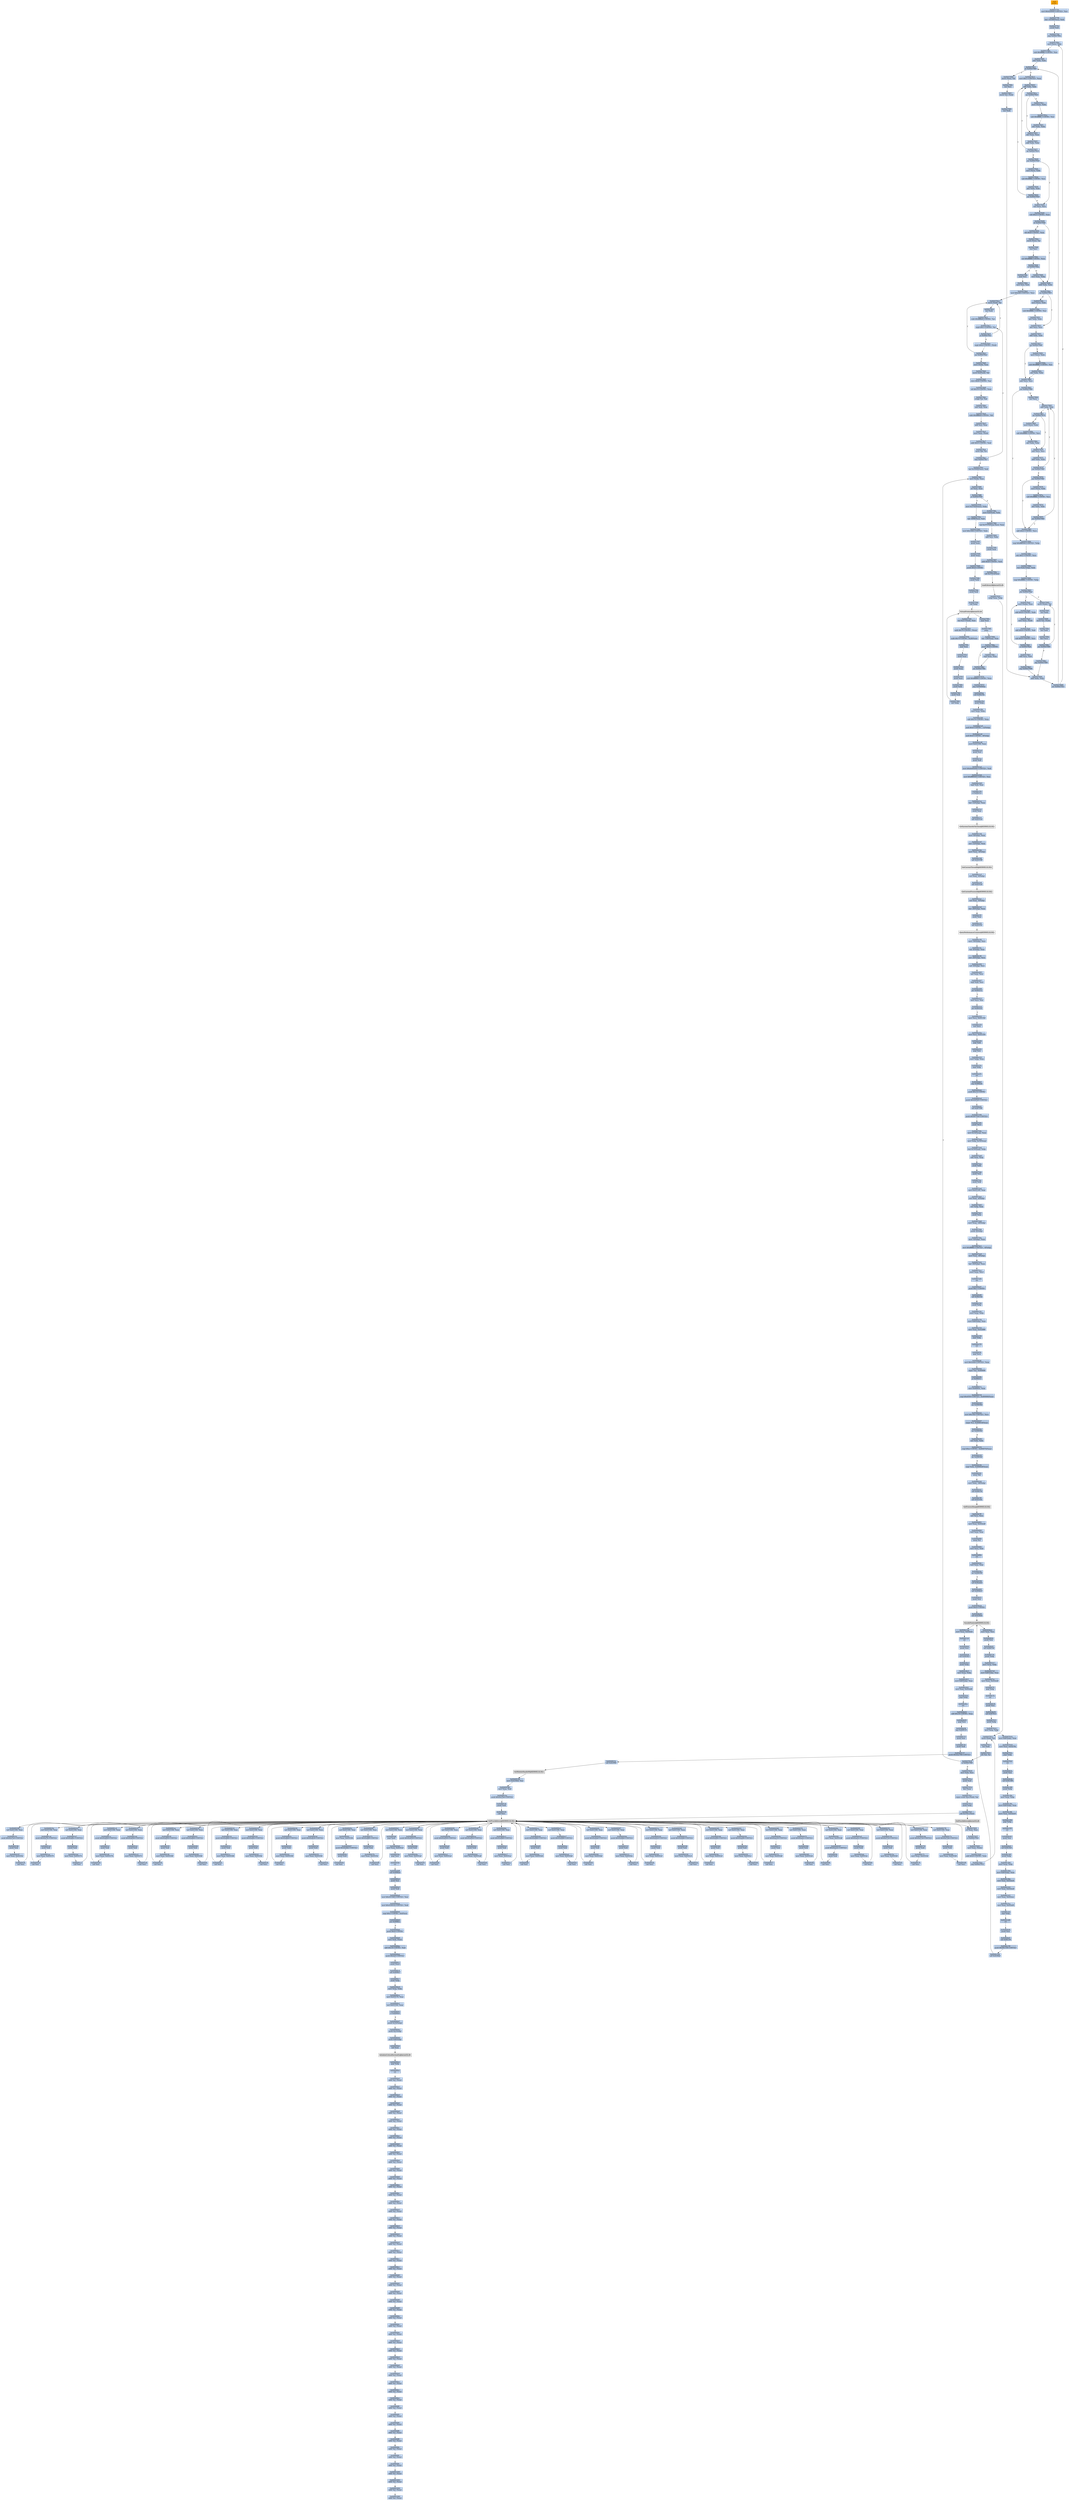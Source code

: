 digraph G {
node[shape=rectangle,style=filled,fillcolor=lightsteelblue,color=lightsteelblue]
bgcolor="transparent"
a0x004377f0pusha_[label="start\npusha ",fillcolor="orange",color="lightgrey"];
a0x004377f1movl_0x424000UINT32_esi[label="0x004377f1\nmovl $0x424000<UINT32>, %esi"];
a0x004377f6leal__143360esi__edi[label="0x004377f6\nleal -143360(%esi), %edi"];
a0x004377fcpushl_edi[label="0x004377fc\npushl %edi"];
a0x004377fdjmp_0x0043780a[label="0x004377fd\njmp 0x0043780a"];
a0x0043780amovl_esi__ebx[label="0x0043780a\nmovl (%esi), %ebx"];
a0x0043780csubl_0xfffffffcUINT8_esi[label="0x0043780c\nsubl $0xfffffffc<UINT8>, %esi"];
a0x0043780fadcl_ebx_ebx[label="0x0043780f\nadcl %ebx, %ebx"];
a0x00437811jb_0x00437800[label="0x00437811\njb 0x00437800"];
a0x00437800movb_esi__al[label="0x00437800\nmovb (%esi), %al"];
a0x00437802incl_esi[label="0x00437802\nincl %esi"];
a0x00437803movb_al_edi_[label="0x00437803\nmovb %al, (%edi)"];
a0x00437805incl_edi[label="0x00437805\nincl %edi"];
a0x00437806addl_ebx_ebx[label="0x00437806\naddl %ebx, %ebx"];
a0x00437808jne_0x00437811[label="0x00437808\njne 0x00437811"];
a0x00437813movl_0x1UINT32_eax[label="0x00437813\nmovl $0x1<UINT32>, %eax"];
a0x00437818addl_ebx_ebx[label="0x00437818\naddl %ebx, %ebx"];
a0x0043781ajne_0x00437823[label="0x0043781a\njne 0x00437823"];
a0x00437823adcl_eax_eax[label="0x00437823\nadcl %eax, %eax"];
a0x00437825addl_ebx_ebx[label="0x00437825\naddl %ebx, %ebx"];
a0x00437827jae_0x00437818[label="0x00437827\njae 0x00437818"];
a0x00437829jne_0x00437834[label="0x00437829\njne 0x00437834"];
a0x00437834xorl_ecx_ecx[label="0x00437834\nxorl %ecx, %ecx"];
a0x00437836subl_0x3UINT8_eax[label="0x00437836\nsubl $0x3<UINT8>, %eax"];
a0x00437839jb_0x00437848[label="0x00437839\njb 0x00437848"];
a0x0043783bshll_0x8UINT8_eax[label="0x0043783b\nshll $0x8<UINT8>, %eax"];
a0x0043783emovb_esi__al[label="0x0043783e\nmovb (%esi), %al"];
a0x00437840incl_esi[label="0x00437840\nincl %esi"];
a0x00437841xorl_0xffffffffUINT8_eax[label="0x00437841\nxorl $0xffffffff<UINT8>, %eax"];
a0x00437844je_0x004378ba[label="0x00437844\nje 0x004378ba"];
a0x00437846movl_eax_ebp[label="0x00437846\nmovl %eax, %ebp"];
a0x00437848addl_ebx_ebx[label="0x00437848\naddl %ebx, %ebx"];
a0x0043784ajne_0x00437853[label="0x0043784a\njne 0x00437853"];
a0x00437853adcl_ecx_ecx[label="0x00437853\nadcl %ecx, %ecx"];
a0x00437855addl_ebx_ebx[label="0x00437855\naddl %ebx, %ebx"];
a0x00437857jne_0x00437860[label="0x00437857\njne 0x00437860"];
a0x00437859movl_esi__ebx[label="0x00437859\nmovl (%esi), %ebx"];
a0x0043785bsubl_0xfffffffcUINT8_esi[label="0x0043785b\nsubl $0xfffffffc<UINT8>, %esi"];
a0x0043785eadcl_ebx_ebx[label="0x0043785e\nadcl %ebx, %ebx"];
a0x00437860adcl_ecx_ecx[label="0x00437860\nadcl %ecx, %ecx"];
a0x00437862jne_0x00437884[label="0x00437862\njne 0x00437884"];
a0x00437884cmpl_0xfffff300UINT32_ebp[label="0x00437884\ncmpl $0xfffff300<UINT32>, %ebp"];
a0x0043788aadcl_0x1UINT8_ecx[label="0x0043788a\nadcl $0x1<UINT8>, %ecx"];
a0x0043788dleal_ediebp__edx[label="0x0043788d\nleal (%edi,%ebp), %edx"];
a0x00437890cmpl_0xfffffffcUINT8_ebp[label="0x00437890\ncmpl $0xfffffffc<UINT8>, %ebp"];
a0x00437893jbe_0x004378a4[label="0x00437893\njbe 0x004378a4"];
a0x004378a4movl_edx__eax[label="0x004378a4\nmovl (%edx), %eax"];
a0x004378a6addl_0x4UINT8_edx[label="0x004378a6\naddl $0x4<UINT8>, %edx"];
a0x004378a9movl_eax_edi_[label="0x004378a9\nmovl %eax, (%edi)"];
a0x004378abaddl_0x4UINT8_edi[label="0x004378ab\naddl $0x4<UINT8>, %edi"];
a0x004378aesubl_0x4UINT8_ecx[label="0x004378ae\nsubl $0x4<UINT8>, %ecx"];
a0x004378b1ja_0x004378a4[label="0x004378b1\nja 0x004378a4"];
a0x004378b3addl_ecx_edi[label="0x004378b3\naddl %ecx, %edi"];
a0x004378b5jmp_0x00437806[label="0x004378b5\njmp 0x00437806"];
a0x00437864incl_ecx[label="0x00437864\nincl %ecx"];
a0x00437865addl_ebx_ebx[label="0x00437865\naddl %ebx, %ebx"];
a0x00437867jne_0x00437870[label="0x00437867\njne 0x00437870"];
a0x00437870adcl_ecx_ecx[label="0x00437870\nadcl %ecx, %ecx"];
a0x00437872addl_ebx_ebx[label="0x00437872\naddl %ebx, %ebx"];
a0x00437874jae_0x00437865[label="0x00437874\njae 0x00437865"];
a0x00437876jne_0x00437881[label="0x00437876\njne 0x00437881"];
a0x00437881addl_0x2UINT8_ecx[label="0x00437881\naddl $0x2<UINT8>, %ecx"];
a0x00437895movb_edx__al[label="0x00437895\nmovb (%edx), %al"];
a0x00437897incl_edx[label="0x00437897\nincl %edx"];
a0x00437898movb_al_edi_[label="0x00437898\nmovb %al, (%edi)"];
a0x0043789aincl_edi[label="0x0043789a\nincl %edi"];
a0x0043789bdecl_ecx[label="0x0043789b\ndecl %ecx"];
a0x0043789cjne_0x00437895[label="0x0043789c\njne 0x00437895"];
a0x0043789ejmp_0x00437806[label="0x0043789e\njmp 0x00437806"];
a0x0043781cmovl_esi__ebx[label="0x0043781c\nmovl (%esi), %ebx"];
a0x0043781esubl_0xfffffffcUINT8_esi[label="0x0043781e\nsubl $0xfffffffc<UINT8>, %esi"];
a0x00437821adcl_ebx_ebx[label="0x00437821\nadcl %ebx, %ebx"];
a0x0043784cmovl_esi__ebx[label="0x0043784c\nmovl (%esi), %ebx"];
a0x0043784esubl_0xfffffffcUINT8_esi[label="0x0043784e\nsubl $0xfffffffc<UINT8>, %esi"];
a0x00437851adcl_ebx_ebx[label="0x00437851\nadcl %ebx, %ebx"];
a0x0043782bmovl_esi__ebx[label="0x0043782b\nmovl (%esi), %ebx"];
a0x0043782dsubl_0xfffffffcUINT8_esi[label="0x0043782d\nsubl $0xfffffffc<UINT8>, %esi"];
a0x00437830adcl_ebx_ebx[label="0x00437830\nadcl %ebx, %ebx"];
a0x00437832jae_0x00437818[label="0x00437832\njae 0x00437818"];
a0x00437878movl_esi__ebx[label="0x00437878\nmovl (%esi), %ebx"];
a0x0043787asubl_0xfffffffcUINT8_esi[label="0x0043787a\nsubl $0xfffffffc<UINT8>, %esi"];
a0x0043787dadcl_ebx_ebx[label="0x0043787d\nadcl %ebx, %ebx"];
a0x0043787fjae_0x00437865[label="0x0043787f\njae 0x00437865"];
a0x00437869movl_esi__ebx[label="0x00437869\nmovl (%esi), %ebx"];
a0x0043786bsubl_0xfffffffcUINT8_esi[label="0x0043786b\nsubl $0xfffffffc<UINT8>, %esi"];
a0x0043786eadcl_ebx_ebx[label="0x0043786e\nadcl %ebx, %ebx"];
a0x004378bapopl_esi[label="0x004378ba\npopl %esi"];
a0x004378bbmovl_esi_edi[label="0x004378bb\nmovl %esi, %edi"];
a0x004378bdmovl_0xb40UINT32_ecx[label="0x004378bd\nmovl $0xb40<UINT32>, %ecx"];
a0x004378c2movb_edi__al[label="0x004378c2\nmovb (%edi), %al"];
a0x004378c4incl_edi[label="0x004378c4\nincl %edi"];
a0x004378c5subb_0xffffffe8UINT8_al[label="0x004378c5\nsubb $0xffffffe8<UINT8>, %al"];
a0x004378c7cmpb_0x1UINT8_al[label="0x004378c7\ncmpb $0x1<UINT8>, %al"];
a0x004378c9ja_0x004378c2[label="0x004378c9\nja 0x004378c2"];
a0x004378cbcmpb_0xaUINT8_edi_[label="0x004378cb\ncmpb $0xa<UINT8>, (%edi)"];
a0x004378cejne_0x004378c2[label="0x004378ce\njne 0x004378c2"];
a0x004378d0movl_edi__eax[label="0x004378d0\nmovl (%edi), %eax"];
a0x004378d2movb_0x4edi__bl[label="0x004378d2\nmovb 0x4(%edi), %bl"];
a0x004378d5shrw_0x8UINT8_ax[label="0x004378d5\nshrw $0x8<UINT8>, %ax"];
a0x004378d9roll_0x10UINT8_eax[label="0x004378d9\nroll $0x10<UINT8>, %eax"];
a0x004378dcxchgb_al_ah[label="0x004378dc\nxchgb %al, %ah"];
a0x004378desubl_edi_eax[label="0x004378de\nsubl %edi, %eax"];
a0x004378e0subb_0xffffffe8UINT8_bl[label="0x004378e0\nsubb $0xffffffe8<UINT8>, %bl"];
a0x004378e3addl_esi_eax[label="0x004378e3\naddl %esi, %eax"];
a0x004378e5movl_eax_edi_[label="0x004378e5\nmovl %eax, (%edi)"];
a0x004378e7addl_0x5UINT8_edi[label="0x004378e7\naddl $0x5<UINT8>, %edi"];
a0x004378eamovb_bl_al[label="0x004378ea\nmovb %bl, %al"];
a0x004378ecloop_0x004378c7[label="0x004378ec\nloop 0x004378c7"];
a0x004378eeleal_0x35000esi__edi[label="0x004378ee\nleal 0x35000(%esi), %edi"];
a0x004378f4movl_edi__eax[label="0x004378f4\nmovl (%edi), %eax"];
a0x004378f6orl_eax_eax[label="0x004378f6\norl %eax, %eax"];
a0x004378f8je_0x00437936[label="0x004378f8\nje 0x00437936"];
a0x004378famovl_0x4edi__ebx[label="0x004378fa\nmovl 0x4(%edi), %ebx"];
a0x004378fdleal_0x37570eaxesi__eax[label="0x004378fd\nleal 0x37570(%eax,%esi), %eax"];
a0x00437904addl_esi_ebx[label="0x00437904\naddl %esi, %ebx"];
a0x00437906pushl_eax[label="0x00437906\npushl %eax"];
a0x00437907addl_0x8UINT8_edi[label="0x00437907\naddl $0x8<UINT8>, %edi"];
a0x0043790acall_0x37614esi_[label="0x0043790a\ncall 0x37614(%esi)"];
LoadLibraryA_kernel32_dll[label="LoadLibraryA@kernel32.dll",fillcolor="lightgrey",color="lightgrey"];
a0x00437910xchgl_eax_ebp[label="0x00437910\nxchgl %eax, %ebp"];
a0x00437911movb_edi__al[label="0x00437911\nmovb (%edi), %al"];
a0x00437913incl_edi[label="0x00437913\nincl %edi"];
a0x00437914orb_al_al[label="0x00437914\norb %al, %al"];
a0x00437916je_0x004378f4[label="0x00437916\nje 0x004378f4"];
a0x00437918movl_edi_ecx[label="0x00437918\nmovl %edi, %ecx"];
a0x0043791apushl_edi[label="0x0043791a\npushl %edi"];
a0x0043791bdecl_eax[label="0x0043791b\ndecl %eax"];
a0x0043791crepnz_scasb_es_edi__al[label="0x0043791c\nrepnz scasb %es:(%edi), %al"];
a0x0043791epushl_ebp[label="0x0043791e\npushl %ebp"];
a0x0043791fcall_0x3761cesi_[label="0x0043791f\ncall 0x3761c(%esi)"];
GetProcAddress_kernel32_dll[label="GetProcAddress@kernel32.dll",fillcolor="lightgrey",color="lightgrey"];
a0x00437925orl_eax_eax[label="0x00437925\norl %eax, %eax"];
a0x00437927je_0x00437930[label="0x00437927\nje 0x00437930"];
a0x00437929movl_eax_ebx_[label="0x00437929\nmovl %eax, (%ebx)"];
a0x0043792baddl_0x4UINT8_ebx[label="0x0043792b\naddl $0x4<UINT8>, %ebx"];
a0x0043792ejmp_0x00437911[label="0x0043792e\njmp 0x00437911"];
GetProcAddress_KERNEL32_DLL[label="GetProcAddress@KERNEL32.DLL",fillcolor="lightgrey",color="lightgrey"];
a0x00437936movl_0x37620esi__ebp[label="0x00437936\nmovl 0x37620(%esi), %ebp"];
a0x0043793cleal__4096esi__edi[label="0x0043793c\nleal -4096(%esi), %edi"];
a0x00437942movl_0x1000UINT32_ebx[label="0x00437942\nmovl $0x1000<UINT32>, %ebx"];
a0x00437947pushl_eax[label="0x00437947\npushl %eax"];
a0x00437948pushl_esp[label="0x00437948\npushl %esp"];
a0x00437949pushl_0x4UINT8[label="0x00437949\npushl $0x4<UINT8>"];
a0x0043794bpushl_ebx[label="0x0043794b\npushl %ebx"];
a0x0043794cpushl_edi[label="0x0043794c\npushl %edi"];
a0x0043794dcall_ebp[label="0x0043794d\ncall %ebp"];
VirtualProtect_kernel32_dll[label="VirtualProtect@kernel32.dll",fillcolor="lightgrey",color="lightgrey"];
a0x0043794fleal_0x217edi__eax[label="0x0043794f\nleal 0x217(%edi), %eax"];
a0x00437955andb_0x7fUINT8_eax_[label="0x00437955\nandb $0x7f<UINT8>, (%eax)"];
a0x00437958andb_0x7fUINT8_0x28eax_[label="0x00437958\nandb $0x7f<UINT8>, 0x28(%eax)"];
a0x0043795cpopl_eax[label="0x0043795c\npopl %eax"];
a0x0043795dpushl_eax[label="0x0043795d\npushl %eax"];
a0x0043795epushl_esp[label="0x0043795e\npushl %esp"];
a0x0043795fpushl_eax[label="0x0043795f\npushl %eax"];
a0x00437960pushl_ebx[label="0x00437960\npushl %ebx"];
a0x00437961pushl_edi[label="0x00437961\npushl %edi"];
a0x00437962call_ebp[label="0x00437962\ncall %ebp"];
a0x00437964popl_eax[label="0x00437964\npopl %eax"];
a0x00437965popa_[label="0x00437965\npopa "];
a0x00437966leal__128esp__eax[label="0x00437966\nleal -128(%esp), %eax"];
a0x0043796apushl_0x0UINT8[label="0x0043796a\npushl $0x0<UINT8>"];
a0x0043796ccmpl_eax_esp[label="0x0043796c\ncmpl %eax, %esp"];
a0x0043796ejne_0x0043796a[label="0x0043796e\njne 0x0043796a"];
a0x00437970subl_0xffffff80UINT8_esp[label="0x00437970\nsubl $0xffffff80<UINT8>, %esp"];
a0x00437973jmp_0x004064ac[label="0x00437973\njmp 0x004064ac"];
a0x004064accall_0x40e19a[label="0x004064ac\ncall 0x40e19a"];
a0x0040e19apushl_ebp[label="0x0040e19a\npushl %ebp"];
a0x0040e19bmovl_esp_ebp[label="0x0040e19b\nmovl %esp, %ebp"];
a0x0040e19dsubl_0x14UINT8_esp[label="0x0040e19d\nsubl $0x14<UINT8>, %esp"];
a0x0040e1a0andl_0x0UINT8__12ebp_[label="0x0040e1a0\nandl $0x0<UINT8>, -12(%ebp)"];
a0x0040e1a4andl_0x0UINT8__8ebp_[label="0x0040e1a4\nandl $0x0<UINT8>, -8(%ebp)"];
a0x0040e1a8movl_0x431350_eax[label="0x0040e1a8\nmovl 0x431350, %eax"];
a0x0040e1adpushl_esi[label="0x0040e1ad\npushl %esi"];
a0x0040e1aepushl_edi[label="0x0040e1ae\npushl %edi"];
a0x0040e1afmovl_0xbb40e64eUINT32_edi[label="0x0040e1af\nmovl $0xbb40e64e<UINT32>, %edi"];
a0x0040e1b4movl_0xffff0000UINT32_esi[label="0x0040e1b4\nmovl $0xffff0000<UINT32>, %esi"];
a0x0040e1b9cmpl_edi_eax[label="0x0040e1b9\ncmpl %edi, %eax"];
a0x0040e1bbje_0x40e1ca[label="0x0040e1bb\nje 0x40e1ca"];
a0x0040e1caleal__12ebp__eax[label="0x0040e1ca\nleal -12(%ebp), %eax"];
a0x0040e1cdpushl_eax[label="0x0040e1cd\npushl %eax"];
a0x0040e1cecall_0x4231a4[label="0x0040e1ce\ncall 0x4231a4"];
GetSystemTimeAsFileTime_KERNEL32_DLL[label="GetSystemTimeAsFileTime@KERNEL32.DLL",fillcolor="lightgrey",color="lightgrey"];
a0x0040e1d4movl__8ebp__eax[label="0x0040e1d4\nmovl -8(%ebp), %eax"];
a0x0040e1d7xorl__12ebp__eax[label="0x0040e1d7\nxorl -12(%ebp), %eax"];
a0x0040e1damovl_eax__4ebp_[label="0x0040e1da\nmovl %eax, -4(%ebp)"];
a0x0040e1ddcall_0x423188[label="0x0040e1dd\ncall 0x423188"];
GetCurrentThreadId_KERNEL32_DLL[label="GetCurrentThreadId@KERNEL32.DLL",fillcolor="lightgrey",color="lightgrey"];
a0x0040e1e3xorl_eax__4ebp_[label="0x0040e1e3\nxorl %eax, -4(%ebp)"];
a0x0040e1e6call_0x4231a0[label="0x0040e1e6\ncall 0x4231a0"];
GetCurrentProcessId_KERNEL32_DLL[label="GetCurrentProcessId@KERNEL32.DLL",fillcolor="lightgrey",color="lightgrey"];
a0x0040e1ecxorl_eax__4ebp_[label="0x0040e1ec\nxorl %eax, -4(%ebp)"];
a0x0040e1efleal__20ebp__eax[label="0x0040e1ef\nleal -20(%ebp), %eax"];
a0x0040e1f2pushl_eax[label="0x0040e1f2\npushl %eax"];
a0x0040e1f3call_0x42319c[label="0x0040e1f3\ncall 0x42319c"];
QueryPerformanceCounter_KERNEL32_DLL[label="QueryPerformanceCounter@KERNEL32.DLL",fillcolor="lightgrey",color="lightgrey"];
a0x0040e1f9movl__16ebp__ecx[label="0x0040e1f9\nmovl -16(%ebp), %ecx"];
a0x0040e1fcleal__4ebp__eax[label="0x0040e1fc\nleal -4(%ebp), %eax"];
a0x0040e1ffxorl__20ebp__ecx[label="0x0040e1ff\nxorl -20(%ebp), %ecx"];
a0x0040e202xorl__4ebp__ecx[label="0x0040e202\nxorl -4(%ebp), %ecx"];
a0x0040e205xorl_eax_ecx[label="0x0040e205\nxorl %eax, %ecx"];
a0x0040e207cmpl_edi_ecx[label="0x0040e207\ncmpl %edi, %ecx"];
a0x0040e209jne_0x40e212[label="0x0040e209\njne 0x40e212"];
a0x0040e212testl_ecx_esi[label="0x0040e212\ntestl %ecx, %esi"];
a0x0040e214jne_0x40e222[label="0x0040e214\njne 0x40e222"];
a0x0040e222movl_ecx_0x431350[label="0x0040e222\nmovl %ecx, 0x431350"];
a0x0040e228notl_ecx[label="0x0040e228\nnotl %ecx"];
a0x0040e22amovl_ecx_0x431354[label="0x0040e22a\nmovl %ecx, 0x431354"];
a0x0040e230popl_edi[label="0x0040e230\npopl %edi"];
a0x0040e231popl_esi[label="0x0040e231\npopl %esi"];
a0x0040e232movl_ebp_esp[label="0x0040e232\nmovl %ebp, %esp"];
a0x0040e234popl_ebp[label="0x0040e234\npopl %ebp"];
a0x0040e235ret[label="0x0040e235\nret"];
a0x004064b1jmp_0x4062eb[label="0x004064b1\njmp 0x4062eb"];
a0x004062ebpushl_0x14UINT8[label="0x004062eb\npushl $0x14<UINT8>"];
a0x004062edpushl_0x42f540UINT32[label="0x004062ed\npushl $0x42f540<UINT32>"];
a0x004062f2call_0x407290[label="0x004062f2\ncall 0x407290"];
a0x00407290pushl_0x407330UINT32[label="0x00407290\npushl $0x407330<UINT32>"];
a0x00407295pushl_fs_0[label="0x00407295\npushl %fs:0"];
a0x0040729cmovl_0x10esp__eax[label="0x0040729c\nmovl 0x10(%esp), %eax"];
a0x004072a0movl_ebp_0x10esp_[label="0x004072a0\nmovl %ebp, 0x10(%esp)"];
a0x004072a4leal_0x10esp__ebp[label="0x004072a4\nleal 0x10(%esp), %ebp"];
a0x004072a8subl_eax_esp[label="0x004072a8\nsubl %eax, %esp"];
a0x004072aapushl_ebx[label="0x004072aa\npushl %ebx"];
a0x004072abpushl_esi[label="0x004072ab\npushl %esi"];
a0x004072acpushl_edi[label="0x004072ac\npushl %edi"];
a0x004072admovl_0x431350_eax[label="0x004072ad\nmovl 0x431350, %eax"];
a0x004072b2xorl_eax__4ebp_[label="0x004072b2\nxorl %eax, -4(%ebp)"];
a0x004072b5xorl_ebp_eax[label="0x004072b5\nxorl %ebp, %eax"];
a0x004072b7pushl_eax[label="0x004072b7\npushl %eax"];
a0x004072b8movl_esp__24ebp_[label="0x004072b8\nmovl %esp, -24(%ebp)"];
a0x004072bbpushl__8ebp_[label="0x004072bb\npushl -8(%ebp)"];
a0x004072bemovl__4ebp__eax[label="0x004072be\nmovl -4(%ebp), %eax"];
a0x004072c1movl_0xfffffffeUINT32__4ebp_[label="0x004072c1\nmovl $0xfffffffe<UINT32>, -4(%ebp)"];
a0x004072c8movl_eax__8ebp_[label="0x004072c8\nmovl %eax, -8(%ebp)"];
a0x004072cbleal__16ebp__eax[label="0x004072cb\nleal -16(%ebp), %eax"];
a0x004072cemovl_eax_fs_0[label="0x004072ce\nmovl %eax, %fs:0"];
a0x004072d4ret[label="0x004072d4\nret"];
a0x004062f7pushl_0x1UINT8[label="0x004062f7\npushl $0x1<UINT8>"];
a0x004062f9call_0x40e14d[label="0x004062f9\ncall 0x40e14d"];
a0x0040e14dpushl_ebp[label="0x0040e14d\npushl %ebp"];
a0x0040e14emovl_esp_ebp[label="0x0040e14e\nmovl %esp, %ebp"];
a0x0040e150movl_0x8ebp__eax[label="0x0040e150\nmovl 0x8(%ebp), %eax"];
a0x0040e153movl_eax_0x432880[label="0x0040e153\nmovl %eax, 0x432880"];
a0x0040e158popl_ebp[label="0x0040e158\npopl %ebp"];
a0x0040e159ret[label="0x0040e159\nret"];
a0x004062fepopl_ecx[label="0x004062fe\npopl %ecx"];
a0x004062ffmovl_0x5a4dUINT32_eax[label="0x004062ff\nmovl $0x5a4d<UINT32>, %eax"];
a0x00406304cmpw_ax_0x400000[label="0x00406304\ncmpw %ax, 0x400000"];
a0x0040630bje_0x406311[label="0x0040630b\nje 0x406311"];
a0x00406311movl_0x40003c_eax[label="0x00406311\nmovl 0x40003c, %eax"];
a0x00406316cmpl_0x4550UINT32_0x400000eax_[label="0x00406316\ncmpl $0x4550<UINT32>, 0x400000(%eax)"];
a0x00406320jne_0x40630d[label="0x00406320\njne 0x40630d"];
a0x00406322movl_0x10bUINT32_ecx[label="0x00406322\nmovl $0x10b<UINT32>, %ecx"];
a0x00406327cmpw_cx_0x400018eax_[label="0x00406327\ncmpw %cx, 0x400018(%eax)"];
a0x0040632ejne_0x40630d[label="0x0040632e\njne 0x40630d"];
a0x00406330xorl_ebx_ebx[label="0x00406330\nxorl %ebx, %ebx"];
a0x00406332cmpl_0xeUINT8_0x400074eax_[label="0x00406332\ncmpl $0xe<UINT8>, 0x400074(%eax)"];
a0x00406339jbe_0x406344[label="0x00406339\njbe 0x406344"];
a0x0040633bcmpl_ebx_0x4000e8eax_[label="0x0040633b\ncmpl %ebx, 0x4000e8(%eax)"];
a0x00406341setne_bl[label="0x00406341\nsetne %bl"];
a0x00406344movl_ebx__28ebp_[label="0x00406344\nmovl %ebx, -28(%ebp)"];
a0x00406347call_0x40b7f9[label="0x00406347\ncall 0x40b7f9"];
a0x0040b7f9call_0x42318c[label="0x0040b7f9\ncall 0x42318c"];
GetProcessHeap_KERNEL32_DLL[label="GetProcessHeap@KERNEL32.DLL",fillcolor="lightgrey",color="lightgrey"];
a0x0040b7ffxorl_ecx_ecx[label="0x0040b7ff\nxorl %ecx, %ecx"];
a0x0040b801movl_eax_0x432ed8[label="0x0040b801\nmovl %eax, 0x432ed8"];
a0x0040b806testl_eax_eax[label="0x0040b806\ntestl %eax, %eax"];
a0x0040b808setne_cl[label="0x0040b808\nsetne %cl"];
a0x0040b80bmovl_ecx_eax[label="0x0040b80b\nmovl %ecx, %eax"];
a0x0040b80dret[label="0x0040b80d\nret"];
a0x0040634ctestl_eax_eax[label="0x0040634c\ntestl %eax, %eax"];
a0x0040634ejne_0x406358[label="0x0040634e\njne 0x406358"];
a0x00406358call_0x40a4d3[label="0x00406358\ncall 0x40a4d3"];
a0x0040a4d3call_0x404b23[label="0x0040a4d3\ncall 0x404b23"];
a0x00404b23pushl_esi[label="0x00404b23\npushl %esi"];
a0x00404b24pushl_0x0UINT8[label="0x00404b24\npushl $0x0<UINT8>"];
a0x00404b26call_0x4230e0[label="0x00404b26\ncall 0x4230e0"];
EncodePointer_KERNEL32_DLL[label="EncodePointer@KERNEL32.DLL",fillcolor="lightgrey",color="lightgrey"];
a0x00404b2cmovl_eax_esi[label="0x00404b2c\nmovl %eax, %esi"];
a0x00404b2epushl_esi[label="0x00404b2e\npushl %esi"];
a0x00404b2fcall_0x40b7e6[label="0x00404b2f\ncall 0x40b7e6"];
a0x0040b7e6pushl_ebp[label="0x0040b7e6\npushl %ebp"];
a0x0040b7e7movl_esp_ebp[label="0x0040b7e7\nmovl %esp, %ebp"];
a0x0040b7e9movl_0x8ebp__eax[label="0x0040b7e9\nmovl 0x8(%ebp), %eax"];
a0x0040b7ecmovl_eax_0x432ed0[label="0x0040b7ec\nmovl %eax, 0x432ed0"];
a0x0040b7f1popl_ebp[label="0x0040b7f1\npopl %ebp"];
a0x0040b7f2ret[label="0x0040b7f2\nret"];
a0x00404b34pushl_esi[label="0x00404b34\npushl %esi"];
a0x00404b35call_0x407613[label="0x00404b35\ncall 0x407613"];
a0x00407613pushl_ebp[label="0x00407613\npushl %ebp"];
a0x00407614movl_esp_ebp[label="0x00407614\nmovl %esp, %ebp"];
a0x00407616movl_0x8ebp__eax[label="0x00407616\nmovl 0x8(%ebp), %eax"];
a0x00407619movl_eax_0x43276c[label="0x00407619\nmovl %eax, 0x43276c"];
a0x0040761epopl_ebp[label="0x0040761e\npopl %ebp"];
a0x0040761fret[label="0x0040761f\nret"];
a0x00404b3apushl_esi[label="0x00404b3a\npushl %esi"];
a0x00404b3bcall_0x40c389[label="0x00404b3b\ncall 0x40c389"];
a0x0040c389pushl_ebp[label="0x0040c389\npushl %ebp"];
a0x0040c38amovl_esp_ebp[label="0x0040c38a\nmovl %esp, %ebp"];
a0x0040c38cmovl_0x8ebp__eax[label="0x0040c38c\nmovl 0x8(%ebp), %eax"];
a0x0040c38fmovl_eax_0x432ee0[label="0x0040c38f\nmovl %eax, 0x432ee0"];
a0x0040c394popl_ebp[label="0x0040c394\npopl %ebp"];
a0x0040c395ret[label="0x0040c395\nret"];
a0x00404b40pushl_esi[label="0x00404b40\npushl %esi"];
a0x00404b41call_0x40c3b5[label="0x00404b41\ncall 0x40c3b5"];
a0x0040c3b5pushl_ebp[label="0x0040c3b5\npushl %ebp"];
a0x0040c3b6movl_esp_ebp[label="0x0040c3b6\nmovl %esp, %ebp"];
a0x0040c3b8movl_0x8ebp__eax[label="0x0040c3b8\nmovl 0x8(%ebp), %eax"];
a0x0040c3bbmovl_eax_0x432ee4[label="0x0040c3bb\nmovl %eax, 0x432ee4"];
a0x0040c3c0movl_eax_0x432ee8[label="0x0040c3c0\nmovl %eax, 0x432ee8"];
a0x0040c3c5movl_eax_0x432eec[label="0x0040c3c5\nmovl %eax, 0x432eec"];
a0x0040c3camovl_eax_0x432ef0[label="0x0040c3ca\nmovl %eax, 0x432ef0"];
a0x0040c3cfpopl_ebp[label="0x0040c3cf\npopl %ebp"];
a0x0040c3d0ret[label="0x0040c3d0\nret"];
a0x00404b46pushl_esi[label="0x00404b46\npushl %esi"];
a0x00404b47call_0x40c19f[label="0x00404b47\ncall 0x40c19f"];
a0x0040c19fpushl_0x40c158UINT32[label="0x0040c19f\npushl $0x40c158<UINT32>"];
a0x0040c1a4call_0x4230e0[label="0x0040c1a4\ncall 0x4230e0"];
a0x0040c1aamovl_eax_0x432edc[label="0x0040c1aa\nmovl %eax, 0x432edc"];
a0x0040c1afret[label="0x0040c1af\nret"];
a0x00404b4cpushl_esi[label="0x00404b4c\npushl %esi"];
a0x00404b4dcall_0x40c8c2[label="0x00404b4d\ncall 0x40c8c2"];
a0x0040c8c2pushl_ebp[label="0x0040c8c2\npushl %ebp"];
a0x0040c8c3movl_esp_ebp[label="0x0040c8c3\nmovl %esp, %ebp"];
a0x0040c8c5movl_0x8ebp__eax[label="0x0040c8c5\nmovl 0x8(%ebp), %eax"];
a0x0040c8c8movl_eax_0x432ef8[label="0x0040c8c8\nmovl %eax, 0x432ef8"];
a0x0040c8cdpopl_ebp[label="0x0040c8cd\npopl %ebp"];
a0x0040c8ceret[label="0x0040c8ce\nret"];
a0x00404b52addl_0x18UINT8_esp[label="0x00404b52\naddl $0x18<UINT8>, %esp"];
a0x00404b55popl_esi[label="0x00404b55\npopl %esi"];
a0x00404b56jmp_0x409135[label="0x00404b56\njmp 0x409135"];
a0x00409135pushl_esi[label="0x00409135\npushl %esi"];
a0x00409136pushl_edi[label="0x00409136\npushl %edi"];
a0x00409137pushl_0x42a798UINT32[label="0x00409137\npushl $0x42a798<UINT32>"];
a0x0040913ccall_0x42309c[label="0x0040913c\ncall 0x42309c"];
GetModuleHandleW_KERNEL32_DLL[label="GetModuleHandleW@KERNEL32.DLL",fillcolor="lightgrey",color="lightgrey"];
a0x00409142movl_0x4230b4_esi[label="0x00409142\nmovl 0x4230b4, %esi"];
a0x00409148movl_eax_edi[label="0x00409148\nmovl %eax, %edi"];
a0x0040914apushl_0x42a7b4UINT32[label="0x0040914a\npushl $0x42a7b4<UINT32>"];
a0x0040914fpushl_edi[label="0x0040914f\npushl %edi"];
a0x00409150call_esi[label="0x00409150\ncall %esi"];
a0x00409152xorl_0x431350_eax[label="0x00409152\nxorl 0x431350, %eax"];
a0x00409158pushl_0x42a7c0UINT32[label="0x00409158\npushl $0x42a7c0<UINT32>"];
a0x0040915dpushl_edi[label="0x0040915d\npushl %edi"];
a0x0040915emovl_eax_0x433160[label="0x0040915e\nmovl %eax, 0x433160"];
a0x00409163call_esi[label="0x00409163\ncall %esi"];
a0x00409165xorl_0x431350_eax[label="0x00409165\nxorl 0x431350, %eax"];
a0x0040916bpushl_0x42a7c8UINT32[label="0x0040916b\npushl $0x42a7c8<UINT32>"];
a0x00409170pushl_edi[label="0x00409170\npushl %edi"];
a0x00409171movl_eax_0x433164[label="0x00409171\nmovl %eax, 0x433164"];
a0x00409176call_esi[label="0x00409176\ncall %esi"];
a0x00409178xorl_0x431350_eax[label="0x00409178\nxorl 0x431350, %eax"];
a0x0040917epushl_0x42a7d4UINT32[label="0x0040917e\npushl $0x42a7d4<UINT32>"];
a0x00409183pushl_edi[label="0x00409183\npushl %edi"];
a0x00409184movl_eax_0x433168[label="0x00409184\nmovl %eax, 0x433168"];
a0x00409189call_esi[label="0x00409189\ncall %esi"];
a0x0040918bxorl_0x431350_eax[label="0x0040918b\nxorl 0x431350, %eax"];
a0x00409191pushl_0x42a7e0UINT32[label="0x00409191\npushl $0x42a7e0<UINT32>"];
a0x00409196pushl_edi[label="0x00409196\npushl %edi"];
a0x00409197movl_eax_0x43316c[label="0x00409197\nmovl %eax, 0x43316c"];
a0x0040919ccall_esi[label="0x0040919c\ncall %esi"];
a0x0040919exorl_0x431350_eax[label="0x0040919e\nxorl 0x431350, %eax"];
a0x004091a4pushl_0x42a7fcUINT32[label="0x004091a4\npushl $0x42a7fc<UINT32>"];
a0x004091a9pushl_edi[label="0x004091a9\npushl %edi"];
a0x004091aamovl_eax_0x433170[label="0x004091aa\nmovl %eax, 0x433170"];
a0x004091afcall_esi[label="0x004091af\ncall %esi"];
a0x004091b1xorl_0x431350_eax[label="0x004091b1\nxorl 0x431350, %eax"];
a0x004091b7pushl_0x42a80cUINT32[label="0x004091b7\npushl $0x42a80c<UINT32>"];
a0x004091bcpushl_edi[label="0x004091bc\npushl %edi"];
a0x004091bdmovl_eax_0x433174[label="0x004091bd\nmovl %eax, 0x433174"];
a0x004091c2call_esi[label="0x004091c2\ncall %esi"];
a0x004091c4xorl_0x431350_eax[label="0x004091c4\nxorl 0x431350, %eax"];
a0x004091capushl_0x42a820UINT32[label="0x004091ca\npushl $0x42a820<UINT32>"];
a0x004091cfpushl_edi[label="0x004091cf\npushl %edi"];
a0x004091d0movl_eax_0x433178[label="0x004091d0\nmovl %eax, 0x433178"];
a0x004091d5call_esi[label="0x004091d5\ncall %esi"];
a0x004091d7xorl_0x431350_eax[label="0x004091d7\nxorl 0x431350, %eax"];
a0x004091ddpushl_0x42a838UINT32[label="0x004091dd\npushl $0x42a838<UINT32>"];
a0x004091e2pushl_edi[label="0x004091e2\npushl %edi"];
a0x004091e3movl_eax_0x43317c[label="0x004091e3\nmovl %eax, 0x43317c"];
a0x004091e8call_esi[label="0x004091e8\ncall %esi"];
a0x004091eaxorl_0x431350_eax[label="0x004091ea\nxorl 0x431350, %eax"];
a0x004091f0pushl_0x42a850UINT32[label="0x004091f0\npushl $0x42a850<UINT32>"];
a0x004091f5pushl_edi[label="0x004091f5\npushl %edi"];
a0x004091f6movl_eax_0x433180[label="0x004091f6\nmovl %eax, 0x433180"];
a0x004091fbcall_esi[label="0x004091fb\ncall %esi"];
a0x004091fdxorl_0x431350_eax[label="0x004091fd\nxorl 0x431350, %eax"];
a0x00409203pushl_0x42a864UINT32[label="0x00409203\npushl $0x42a864<UINT32>"];
a0x00409208pushl_edi[label="0x00409208\npushl %edi"];
a0x00409209movl_eax_0x433184[label="0x00409209\nmovl %eax, 0x433184"];
a0x0040920ecall_esi[label="0x0040920e\ncall %esi"];
a0x00409210xorl_0x431350_eax[label="0x00409210\nxorl 0x431350, %eax"];
a0x00409216pushl_0x42a884UINT32[label="0x00409216\npushl $0x42a884<UINT32>"];
a0x0040921bpushl_edi[label="0x0040921b\npushl %edi"];
a0x0040921cmovl_eax_0x433188[label="0x0040921c\nmovl %eax, 0x433188"];
a0x00409221call_esi[label="0x00409221\ncall %esi"];
a0x00409223xorl_0x431350_eax[label="0x00409223\nxorl 0x431350, %eax"];
a0x00409229pushl_0x42a89cUINT32[label="0x00409229\npushl $0x42a89c<UINT32>"];
a0x0040922epushl_edi[label="0x0040922e\npushl %edi"];
a0x0040922fmovl_eax_0x43318c[label="0x0040922f\nmovl %eax, 0x43318c"];
a0x00409234call_esi[label="0x00409234\ncall %esi"];
a0x00409236xorl_0x431350_eax[label="0x00409236\nxorl 0x431350, %eax"];
a0x0040923cpushl_0x42a8b4UINT32[label="0x0040923c\npushl $0x42a8b4<UINT32>"];
a0x00409241pushl_edi[label="0x00409241\npushl %edi"];
a0x00409242movl_eax_0x433190[label="0x00409242\nmovl %eax, 0x433190"];
a0x00409247call_esi[label="0x00409247\ncall %esi"];
a0x00409249xorl_0x431350_eax[label="0x00409249\nxorl 0x431350, %eax"];
a0x0040924fpushl_0x42a8c8UINT32[label="0x0040924f\npushl $0x42a8c8<UINT32>"];
a0x00409254pushl_edi[label="0x00409254\npushl %edi"];
a0x00409255movl_eax_0x433194[label="0x00409255\nmovl %eax, 0x433194"];
a0x0040925acall_esi[label="0x0040925a\ncall %esi"];
a0x0040925cxorl_0x431350_eax[label="0x0040925c\nxorl 0x431350, %eax"];
a0x00409262movl_eax_0x433198[label="0x00409262\nmovl %eax, 0x433198"];
a0x00409267pushl_0x42a8dcUINT32[label="0x00409267\npushl $0x42a8dc<UINT32>"];
a0x0040926cpushl_edi[label="0x0040926c\npushl %edi"];
a0x0040926dcall_esi[label="0x0040926d\ncall %esi"];
a0x0040926fxorl_0x431350_eax[label="0x0040926f\nxorl 0x431350, %eax"];
a0x00409275pushl_0x42a8f8UINT32[label="0x00409275\npushl $0x42a8f8<UINT32>"];
a0x0040927apushl_edi[label="0x0040927a\npushl %edi"];
a0x0040927bmovl_eax_0x43319c[label="0x0040927b\nmovl %eax, 0x43319c"];
a0x00409280call_esi[label="0x00409280\ncall %esi"];
a0x00409282xorl_0x431350_eax[label="0x00409282\nxorl 0x431350, %eax"];
a0x00409288pushl_0x42a918UINT32[label="0x00409288\npushl $0x42a918<UINT32>"];
a0x0040928dpushl_edi[label="0x0040928d\npushl %edi"];
a0x0040928emovl_eax_0x4331a0[label="0x0040928e\nmovl %eax, 0x4331a0"];
a0x00409293call_esi[label="0x00409293\ncall %esi"];
a0x00409295xorl_0x431350_eax[label="0x00409295\nxorl 0x431350, %eax"];
a0x0040929bpushl_0x42a934UINT32[label="0x0040929b\npushl $0x42a934<UINT32>"];
a0x004092a0pushl_edi[label="0x004092a0\npushl %edi"];
a0x004092a1movl_eax_0x4331a4[label="0x004092a1\nmovl %eax, 0x4331a4"];
a0x004092a6call_esi[label="0x004092a6\ncall %esi"];
a0x004092a8xorl_0x431350_eax[label="0x004092a8\nxorl 0x431350, %eax"];
a0x004092aepushl_0x42a954UINT32[label="0x004092ae\npushl $0x42a954<UINT32>"];
a0x004092b3pushl_edi[label="0x004092b3\npushl %edi"];
a0x004092b4movl_eax_0x4331a8[label="0x004092b4\nmovl %eax, 0x4331a8"];
a0x004092b9call_esi[label="0x004092b9\ncall %esi"];
a0x004092bbxorl_0x431350_eax[label="0x004092bb\nxorl 0x431350, %eax"];
a0x004092c1pushl_0x42a968UINT32[label="0x004092c1\npushl $0x42a968<UINT32>"];
a0x004092c6pushl_edi[label="0x004092c6\npushl %edi"];
a0x004092c7movl_eax_0x4331ac[label="0x004092c7\nmovl %eax, 0x4331ac"];
a0x004092cccall_esi[label="0x004092cc\ncall %esi"];
a0x004092cexorl_0x431350_eax[label="0x004092ce\nxorl 0x431350, %eax"];
a0x004092d4pushl_0x42a984UINT32[label="0x004092d4\npushl $0x42a984<UINT32>"];
a0x004092d9pushl_edi[label="0x004092d9\npushl %edi"];
a0x004092damovl_eax_0x4331b0[label="0x004092da\nmovl %eax, 0x4331b0"];
a0x004092dfcall_esi[label="0x004092df\ncall %esi"];
a0x004092e1xorl_0x431350_eax[label="0x004092e1\nxorl 0x431350, %eax"];
a0x004092e7pushl_0x42a998UINT32[label="0x004092e7\npushl $0x42a998<UINT32>"];
a0x004092ecpushl_edi[label="0x004092ec\npushl %edi"];
a0x004092edmovl_eax_0x4331b8[label="0x004092ed\nmovl %eax, 0x4331b8"];
a0x004092f2call_esi[label="0x004092f2\ncall %esi"];
a0x004092f4xorl_0x431350_eax[label="0x004092f4\nxorl 0x431350, %eax"];
a0x004092fapushl_0x42a9a8UINT32[label="0x004092fa\npushl $0x42a9a8<UINT32>"];
a0x004092ffpushl_edi[label="0x004092ff\npushl %edi"];
a0x00409300movl_eax_0x4331b4[label="0x00409300\nmovl %eax, 0x4331b4"];
a0x00409305call_esi[label="0x00409305\ncall %esi"];
a0x00409307xorl_0x431350_eax[label="0x00409307\nxorl 0x431350, %eax"];
a0x0040930dpushl_0x42a9b8UINT32[label="0x0040930d\npushl $0x42a9b8<UINT32>"];
a0x00409312pushl_edi[label="0x00409312\npushl %edi"];
a0x00409313movl_eax_0x4331bc[label="0x00409313\nmovl %eax, 0x4331bc"];
a0x00409318call_esi[label="0x00409318\ncall %esi"];
a0x0040931axorl_0x431350_eax[label="0x0040931a\nxorl 0x431350, %eax"];
a0x00409320pushl_0x42a9c8UINT32[label="0x00409320\npushl $0x42a9c8<UINT32>"];
a0x00409325pushl_edi[label="0x00409325\npushl %edi"];
a0x00409326movl_eax_0x4331c0[label="0x00409326\nmovl %eax, 0x4331c0"];
a0x0040932bcall_esi[label="0x0040932b\ncall %esi"];
a0x0040932dxorl_0x431350_eax[label="0x0040932d\nxorl 0x431350, %eax"];
a0x00409333pushl_0x42a9d8UINT32[label="0x00409333\npushl $0x42a9d8<UINT32>"];
a0x00409338pushl_edi[label="0x00409338\npushl %edi"];
a0x00409339movl_eax_0x4331c4[label="0x00409339\nmovl %eax, 0x4331c4"];
a0x0040933ecall_esi[label="0x0040933e\ncall %esi"];
a0x00409340xorl_0x431350_eax[label="0x00409340\nxorl 0x431350, %eax"];
a0x00409346pushl_0x42a9f4UINT32[label="0x00409346\npushl $0x42a9f4<UINT32>"];
a0x0040934bpushl_edi[label="0x0040934b\npushl %edi"];
a0x0040934cmovl_eax_0x4331c8[label="0x0040934c\nmovl %eax, 0x4331c8"];
a0x00409351call_esi[label="0x00409351\ncall %esi"];
a0x00409353xorl_0x431350_eax[label="0x00409353\nxorl 0x431350, %eax"];
a0x00409359pushl_0x42aa08UINT32[label="0x00409359\npushl $0x42aa08<UINT32>"];
a0x0040935epushl_edi[label="0x0040935e\npushl %edi"];
a0x0040935fmovl_eax_0x4331cc[label="0x0040935f\nmovl %eax, 0x4331cc"];
a0x00409364call_esi[label="0x00409364\ncall %esi"];
a0x00409366xorl_0x431350_eax[label="0x00409366\nxorl 0x431350, %eax"];
a0x0040936cpushl_0x42aa18UINT32[label="0x0040936c\npushl $0x42aa18<UINT32>"];
a0x00409371pushl_edi[label="0x00409371\npushl %edi"];
a0x00409372movl_eax_0x4331d0[label="0x00409372\nmovl %eax, 0x4331d0"];
a0x00409377call_esi[label="0x00409377\ncall %esi"];
a0x00409379xorl_0x431350_eax[label="0x00409379\nxorl 0x431350, %eax"];
a0x0040937fpushl_0x42aa2cUINT32[label="0x0040937f\npushl $0x42aa2c<UINT32>"];
a0x00409384pushl_edi[label="0x00409384\npushl %edi"];
a0x00409385movl_eax_0x4331d4[label="0x00409385\nmovl %eax, 0x4331d4"];
a0x0040938acall_esi[label="0x0040938a\ncall %esi"];
a0x0040938cxorl_0x431350_eax[label="0x0040938c\nxorl 0x431350, %eax"];
a0x00409392movl_eax_0x4331d8[label="0x00409392\nmovl %eax, 0x4331d8"];
a0x00409397pushl_0x42aa3cUINT32[label="0x00409397\npushl $0x42aa3c<UINT32>"];
a0x0040939cpushl_edi[label="0x0040939c\npushl %edi"];
a0x0040939dcall_esi[label="0x0040939d\ncall %esi"];
a0x0040939fxorl_0x431350_eax[label="0x0040939f\nxorl 0x431350, %eax"];
a0x004093a5pushl_0x42aa5cUINT32[label="0x004093a5\npushl $0x42aa5c<UINT32>"];
a0x004093aapushl_edi[label="0x004093aa\npushl %edi"];
a0x004093abmovl_eax_0x4331dc[label="0x004093ab\nmovl %eax, 0x4331dc"];
a0x004093b0call_esi[label="0x004093b0\ncall %esi"];
a0x004093b2xorl_0x431350_eax[label="0x004093b2\nxorl 0x431350, %eax"];
a0x004093b8popl_edi[label="0x004093b8\npopl %edi"];
a0x004093b9movl_eax_0x4331e0[label="0x004093b9\nmovl %eax, 0x4331e0"];
a0x004093bepopl_esi[label="0x004093be\npopl %esi"];
a0x004093bfret[label="0x004093bf\nret"];
a0x0040a4d8call_0x4066a4[label="0x0040a4d8\ncall 0x4066a4"];
a0x004066a4pushl_esi[label="0x004066a4\npushl %esi"];
a0x004066a5pushl_edi[label="0x004066a5\npushl %edi"];
a0x004066a6movl_0x431360UINT32_esi[label="0x004066a6\nmovl $0x431360<UINT32>, %esi"];
a0x004066abmovl_0x432618UINT32_edi[label="0x004066ab\nmovl $0x432618<UINT32>, %edi"];
a0x004066b0cmpl_0x1UINT8_0x4esi_[label="0x004066b0\ncmpl $0x1<UINT8>, 0x4(%esi)"];
a0x004066b4jne_0x4066cc[label="0x004066b4\njne 0x4066cc"];
a0x004066b6pushl_0x0UINT8[label="0x004066b6\npushl $0x0<UINT8>"];
a0x004066b8movl_edi_esi_[label="0x004066b8\nmovl %edi, (%esi)"];
a0x004066baaddl_0x18UINT8_edi[label="0x004066ba\naddl $0x18<UINT8>, %edi"];
a0x004066bdpushl_0xfa0UINT32[label="0x004066bd\npushl $0xfa0<UINT32>"];
a0x004066c2pushl_esi_[label="0x004066c2\npushl (%esi)"];
a0x004066c4call_0x4090c7[label="0x004066c4\ncall 0x4090c7"];
a0x004090c7pushl_ebp[label="0x004090c7\npushl %ebp"];
a0x004090c8movl_esp_ebp[label="0x004090c8\nmovl %esp, %ebp"];
a0x004090camovl_0x433170_eax[label="0x004090ca\nmovl 0x433170, %eax"];
a0x004090cfxorl_0x431350_eax[label="0x004090cf\nxorl 0x431350, %eax"];
a0x004090d5je_0x4090e4[label="0x004090d5\nje 0x4090e4"];
a0x004090d7pushl_0x10ebp_[label="0x004090d7\npushl 0x10(%ebp)"];
a0x004090dapushl_0xcebp_[label="0x004090da\npushl 0xc(%ebp)"];
a0x004090ddpushl_0x8ebp_[label="0x004090dd\npushl 0x8(%ebp)"];
a0x004090e0call_eax[label="0x004090e0\ncall %eax"];
InitializeCriticalSectionEx_kernel32_dll[label="InitializeCriticalSectionEx@kernel32.dll",fillcolor="lightgrey",color="lightgrey"];
a0x004090e2popl_ebp[label="0x004090e2\npopl %ebp"];
a0x004090e3ret[label="0x004090e3\nret"];
a0x00000fa0addb_al_eax_[label="0x00000fa0\naddb %al, (%eax)"];
a0x00000fa2addb_al_eax_[label="0x00000fa2\naddb %al, (%eax)"];
a0x00000fa4addb_al_eax_[label="0x00000fa4\naddb %al, (%eax)"];
a0x00000fa6addb_al_eax_[label="0x00000fa6\naddb %al, (%eax)"];
a0x00000fa8addb_al_eax_[label="0x00000fa8\naddb %al, (%eax)"];
a0x00000faaaddb_al_eax_[label="0x00000faa\naddb %al, (%eax)"];
a0x00000facaddb_al_eax_[label="0x00000fac\naddb %al, (%eax)"];
a0x00000faeaddb_al_eax_[label="0x00000fae\naddb %al, (%eax)"];
a0x00000fb0addb_al_eax_[label="0x00000fb0\naddb %al, (%eax)"];
a0x00000fb2addb_al_eax_[label="0x00000fb2\naddb %al, (%eax)"];
a0x00000fb4addb_al_eax_[label="0x00000fb4\naddb %al, (%eax)"];
a0x00000fb6addb_al_eax_[label="0x00000fb6\naddb %al, (%eax)"];
a0x00000fb8addb_al_eax_[label="0x00000fb8\naddb %al, (%eax)"];
a0x00000fbaaddb_al_eax_[label="0x00000fba\naddb %al, (%eax)"];
a0x00000fbcaddb_al_eax_[label="0x00000fbc\naddb %al, (%eax)"];
a0x00000fbeaddb_al_eax_[label="0x00000fbe\naddb %al, (%eax)"];
a0x00000fc0addb_al_eax_[label="0x00000fc0\naddb %al, (%eax)"];
a0x00000fc2addb_al_eax_[label="0x00000fc2\naddb %al, (%eax)"];
a0x00000fc4addb_al_eax_[label="0x00000fc4\naddb %al, (%eax)"];
a0x00000fc6addb_al_eax_[label="0x00000fc6\naddb %al, (%eax)"];
a0x00000fc8addb_al_eax_[label="0x00000fc8\naddb %al, (%eax)"];
a0x00000fcaaddb_al_eax_[label="0x00000fca\naddb %al, (%eax)"];
a0x00000fccaddb_al_eax_[label="0x00000fcc\naddb %al, (%eax)"];
a0x00000fceaddb_al_eax_[label="0x00000fce\naddb %al, (%eax)"];
a0x00000fd0addb_al_eax_[label="0x00000fd0\naddb %al, (%eax)"];
a0x00000fd2addb_al_eax_[label="0x00000fd2\naddb %al, (%eax)"];
a0x00000fd4addb_al_eax_[label="0x00000fd4\naddb %al, (%eax)"];
a0x00000fd6addb_al_eax_[label="0x00000fd6\naddb %al, (%eax)"];
a0x00000fd8addb_al_eax_[label="0x00000fd8\naddb %al, (%eax)"];
a0x00000fdaaddb_al_eax_[label="0x00000fda\naddb %al, (%eax)"];
a0x00000fdcaddb_al_eax_[label="0x00000fdc\naddb %al, (%eax)"];
a0x00000fdeaddb_al_eax_[label="0x00000fde\naddb %al, (%eax)"];
a0x00000fe0addb_al_eax_[label="0x00000fe0\naddb %al, (%eax)"];
a0x00000fe2addb_al_eax_[label="0x00000fe2\naddb %al, (%eax)"];
a0x00000fe4addb_al_eax_[label="0x00000fe4\naddb %al, (%eax)"];
a0x00000fe6addb_al_eax_[label="0x00000fe6\naddb %al, (%eax)"];
a0x00000fe8addb_al_eax_[label="0x00000fe8\naddb %al, (%eax)"];
a0x00000feaaddb_al_eax_[label="0x00000fea\naddb %al, (%eax)"];
a0x00000fecaddb_al_eax_[label="0x00000fec\naddb %al, (%eax)"];
a0x00000feeaddb_al_eax_[label="0x00000fee\naddb %al, (%eax)"];
a0x00000ff0addb_al_eax_[label="0x00000ff0\naddb %al, (%eax)"];
a0x00000ff2addb_al_eax_[label="0x00000ff2\naddb %al, (%eax)"];
a0x00000ff4addb_al_eax_[label="0x00000ff4\naddb %al, (%eax)"];
a0x00000ff6addb_al_eax_[label="0x00000ff6\naddb %al, (%eax)"];
a0x00000ff8addb_al_eax_[label="0x00000ff8\naddb %al, (%eax)"];
a0x00000ffaaddb_al_eax_[label="0x00000ffa\naddb %al, (%eax)"];
a0x00000ffcaddb_al_eax_[label="0x00000ffc\naddb %al, (%eax)"];
a0x00000ffeaddb_al_eax_[label="0x00000ffe\naddb %al, (%eax)"];
a0x00001000addb_al_eax_[label="0x00001000\naddb %al, (%eax)"];
a0x00001002addb_al_eax_[label="0x00001002\naddb %al, (%eax)"];
a0x00001004addb_al_eax_[label="0x00001004\naddb %al, (%eax)"];
a0x00001006addb_al_eax_[label="0x00001006\naddb %al, (%eax)"];
a0x004377f0pusha_ -> a0x004377f1movl_0x424000UINT32_esi [color="#000000"];
a0x004377f1movl_0x424000UINT32_esi -> a0x004377f6leal__143360esi__edi [color="#000000"];
a0x004377f6leal__143360esi__edi -> a0x004377fcpushl_edi [color="#000000"];
a0x004377fcpushl_edi -> a0x004377fdjmp_0x0043780a [color="#000000"];
a0x004377fdjmp_0x0043780a -> a0x0043780amovl_esi__ebx [color="#000000"];
a0x0043780amovl_esi__ebx -> a0x0043780csubl_0xfffffffcUINT8_esi [color="#000000"];
a0x0043780csubl_0xfffffffcUINT8_esi -> a0x0043780fadcl_ebx_ebx [color="#000000"];
a0x0043780fadcl_ebx_ebx -> a0x00437811jb_0x00437800 [color="#000000"];
a0x00437811jb_0x00437800 -> a0x00437800movb_esi__al [color="#000000",label="T"];
a0x00437800movb_esi__al -> a0x00437802incl_esi [color="#000000"];
a0x00437802incl_esi -> a0x00437803movb_al_edi_ [color="#000000"];
a0x00437803movb_al_edi_ -> a0x00437805incl_edi [color="#000000"];
a0x00437805incl_edi -> a0x00437806addl_ebx_ebx [color="#000000"];
a0x00437806addl_ebx_ebx -> a0x00437808jne_0x00437811 [color="#000000"];
a0x00437808jne_0x00437811 -> a0x00437811jb_0x00437800 [color="#000000",label="T"];
a0x00437811jb_0x00437800 -> a0x00437813movl_0x1UINT32_eax [color="#000000",label="F"];
a0x00437813movl_0x1UINT32_eax -> a0x00437818addl_ebx_ebx [color="#000000"];
a0x00437818addl_ebx_ebx -> a0x0043781ajne_0x00437823 [color="#000000"];
a0x0043781ajne_0x00437823 -> a0x00437823adcl_eax_eax [color="#000000",label="T"];
a0x00437823adcl_eax_eax -> a0x00437825addl_ebx_ebx [color="#000000"];
a0x00437825addl_ebx_ebx -> a0x00437827jae_0x00437818 [color="#000000"];
a0x00437827jae_0x00437818 -> a0x00437829jne_0x00437834 [color="#000000",label="F"];
a0x00437829jne_0x00437834 -> a0x00437834xorl_ecx_ecx [color="#000000",label="T"];
a0x00437834xorl_ecx_ecx -> a0x00437836subl_0x3UINT8_eax [color="#000000"];
a0x00437836subl_0x3UINT8_eax -> a0x00437839jb_0x00437848 [color="#000000"];
a0x00437839jb_0x00437848 -> a0x0043783bshll_0x8UINT8_eax [color="#000000",label="F"];
a0x0043783bshll_0x8UINT8_eax -> a0x0043783emovb_esi__al [color="#000000"];
a0x0043783emovb_esi__al -> a0x00437840incl_esi [color="#000000"];
a0x00437840incl_esi -> a0x00437841xorl_0xffffffffUINT8_eax [color="#000000"];
a0x00437841xorl_0xffffffffUINT8_eax -> a0x00437844je_0x004378ba [color="#000000"];
a0x00437844je_0x004378ba -> a0x00437846movl_eax_ebp [color="#000000",label="F"];
a0x00437846movl_eax_ebp -> a0x00437848addl_ebx_ebx [color="#000000"];
a0x00437848addl_ebx_ebx -> a0x0043784ajne_0x00437853 [color="#000000"];
a0x0043784ajne_0x00437853 -> a0x00437853adcl_ecx_ecx [color="#000000",label="T"];
a0x00437853adcl_ecx_ecx -> a0x00437855addl_ebx_ebx [color="#000000"];
a0x00437855addl_ebx_ebx -> a0x00437857jne_0x00437860 [color="#000000"];
a0x00437857jne_0x00437860 -> a0x00437859movl_esi__ebx [color="#000000",label="F"];
a0x00437859movl_esi__ebx -> a0x0043785bsubl_0xfffffffcUINT8_esi [color="#000000"];
a0x0043785bsubl_0xfffffffcUINT8_esi -> a0x0043785eadcl_ebx_ebx [color="#000000"];
a0x0043785eadcl_ebx_ebx -> a0x00437860adcl_ecx_ecx [color="#000000"];
a0x00437860adcl_ecx_ecx -> a0x00437862jne_0x00437884 [color="#000000"];
a0x00437862jne_0x00437884 -> a0x00437884cmpl_0xfffff300UINT32_ebp [color="#000000",label="T"];
a0x00437884cmpl_0xfffff300UINT32_ebp -> a0x0043788aadcl_0x1UINT8_ecx [color="#000000"];
a0x0043788aadcl_0x1UINT8_ecx -> a0x0043788dleal_ediebp__edx [color="#000000"];
a0x0043788dleal_ediebp__edx -> a0x00437890cmpl_0xfffffffcUINT8_ebp [color="#000000"];
a0x00437890cmpl_0xfffffffcUINT8_ebp -> a0x00437893jbe_0x004378a4 [color="#000000"];
a0x00437893jbe_0x004378a4 -> a0x004378a4movl_edx__eax [color="#000000",label="T"];
a0x004378a4movl_edx__eax -> a0x004378a6addl_0x4UINT8_edx [color="#000000"];
a0x004378a6addl_0x4UINT8_edx -> a0x004378a9movl_eax_edi_ [color="#000000"];
a0x004378a9movl_eax_edi_ -> a0x004378abaddl_0x4UINT8_edi [color="#000000"];
a0x004378abaddl_0x4UINT8_edi -> a0x004378aesubl_0x4UINT8_ecx [color="#000000"];
a0x004378aesubl_0x4UINT8_ecx -> a0x004378b1ja_0x004378a4 [color="#000000"];
a0x004378b1ja_0x004378a4 -> a0x004378b3addl_ecx_edi [color="#000000",label="F"];
a0x004378b3addl_ecx_edi -> a0x004378b5jmp_0x00437806 [color="#000000"];
a0x004378b5jmp_0x00437806 -> a0x00437806addl_ebx_ebx [color="#000000"];
a0x00437857jne_0x00437860 -> a0x00437860adcl_ecx_ecx [color="#000000",label="T"];
a0x00437839jb_0x00437848 -> a0x00437848addl_ebx_ebx [color="#000000",label="T"];
a0x00437808jne_0x00437811 -> a0x0043780amovl_esi__ebx [color="#000000",label="F"];
a0x00437862jne_0x00437884 -> a0x00437864incl_ecx [color="#000000",label="F"];
a0x00437864incl_ecx -> a0x00437865addl_ebx_ebx [color="#000000"];
a0x00437865addl_ebx_ebx -> a0x00437867jne_0x00437870 [color="#000000"];
a0x00437867jne_0x00437870 -> a0x00437870adcl_ecx_ecx [color="#000000",label="T"];
a0x00437870adcl_ecx_ecx -> a0x00437872addl_ebx_ebx [color="#000000"];
a0x00437872addl_ebx_ebx -> a0x00437874jae_0x00437865 [color="#000000"];
a0x00437874jae_0x00437865 -> a0x00437876jne_0x00437881 [color="#000000",label="F"];
a0x00437876jne_0x00437881 -> a0x00437881addl_0x2UINT8_ecx [color="#000000",label="T"];
a0x00437881addl_0x2UINT8_ecx -> a0x00437884cmpl_0xfffff300UINT32_ebp [color="#000000"];
a0x004378b1ja_0x004378a4 -> a0x004378a4movl_edx__eax [color="#000000",label="T"];
a0x00437893jbe_0x004378a4 -> a0x00437895movb_edx__al [color="#000000",label="F"];
a0x00437895movb_edx__al -> a0x00437897incl_edx [color="#000000"];
a0x00437897incl_edx -> a0x00437898movb_al_edi_ [color="#000000"];
a0x00437898movb_al_edi_ -> a0x0043789aincl_edi [color="#000000"];
a0x0043789aincl_edi -> a0x0043789bdecl_ecx [color="#000000"];
a0x0043789bdecl_ecx -> a0x0043789cjne_0x00437895 [color="#000000"];
a0x0043789cjne_0x00437895 -> a0x00437895movb_edx__al [color="#000000",label="T"];
a0x0043789cjne_0x00437895 -> a0x0043789ejmp_0x00437806 [color="#000000",label="F"];
a0x0043789ejmp_0x00437806 -> a0x00437806addl_ebx_ebx [color="#000000"];
a0x0043781ajne_0x00437823 -> a0x0043781cmovl_esi__ebx [color="#000000",label="F"];
a0x0043781cmovl_esi__ebx -> a0x0043781esubl_0xfffffffcUINT8_esi [color="#000000"];
a0x0043781esubl_0xfffffffcUINT8_esi -> a0x00437821adcl_ebx_ebx [color="#000000"];
a0x00437821adcl_ebx_ebx -> a0x00437823adcl_eax_eax [color="#000000"];
a0x00437874jae_0x00437865 -> a0x00437865addl_ebx_ebx [color="#000000",label="T"];
a0x0043784ajne_0x00437853 -> a0x0043784cmovl_esi__ebx [color="#000000",label="F"];
a0x0043784cmovl_esi__ebx -> a0x0043784esubl_0xfffffffcUINT8_esi [color="#000000"];
a0x0043784esubl_0xfffffffcUINT8_esi -> a0x00437851adcl_ebx_ebx [color="#000000"];
a0x00437851adcl_ebx_ebx -> a0x00437853adcl_ecx_ecx [color="#000000"];
a0x00437829jne_0x00437834 -> a0x0043782bmovl_esi__ebx [color="#000000",label="F"];
a0x0043782bmovl_esi__ebx -> a0x0043782dsubl_0xfffffffcUINT8_esi [color="#000000"];
a0x0043782dsubl_0xfffffffcUINT8_esi -> a0x00437830adcl_ebx_ebx [color="#000000"];
a0x00437830adcl_ebx_ebx -> a0x00437832jae_0x00437818 [color="#000000"];
a0x00437832jae_0x00437818 -> a0x00437834xorl_ecx_ecx [color="#000000",label="F"];
a0x00437827jae_0x00437818 -> a0x00437818addl_ebx_ebx [color="#000000",label="T"];
a0x00437876jne_0x00437881 -> a0x00437878movl_esi__ebx [color="#000000",label="F"];
a0x00437878movl_esi__ebx -> a0x0043787asubl_0xfffffffcUINT8_esi [color="#000000"];
a0x0043787asubl_0xfffffffcUINT8_esi -> a0x0043787dadcl_ebx_ebx [color="#000000"];
a0x0043787dadcl_ebx_ebx -> a0x0043787fjae_0x00437865 [color="#000000"];
a0x0043787fjae_0x00437865 -> a0x00437865addl_ebx_ebx [color="#000000",label="T"];
a0x0043787fjae_0x00437865 -> a0x00437881addl_0x2UINT8_ecx [color="#000000",label="F"];
a0x00437867jne_0x00437870 -> a0x00437869movl_esi__ebx [color="#000000",label="F"];
a0x00437869movl_esi__ebx -> a0x0043786bsubl_0xfffffffcUINT8_esi [color="#000000"];
a0x0043786bsubl_0xfffffffcUINT8_esi -> a0x0043786eadcl_ebx_ebx [color="#000000"];
a0x0043786eadcl_ebx_ebx -> a0x00437870adcl_ecx_ecx [color="#000000"];
a0x00437832jae_0x00437818 -> a0x00437818addl_ebx_ebx [color="#000000",label="T"];
a0x00437844je_0x004378ba -> a0x004378bapopl_esi [color="#000000",label="T"];
a0x004378bapopl_esi -> a0x004378bbmovl_esi_edi [color="#000000"];
a0x004378bbmovl_esi_edi -> a0x004378bdmovl_0xb40UINT32_ecx [color="#000000"];
a0x004378bdmovl_0xb40UINT32_ecx -> a0x004378c2movb_edi__al [color="#000000"];
a0x004378c2movb_edi__al -> a0x004378c4incl_edi [color="#000000"];
a0x004378c4incl_edi -> a0x004378c5subb_0xffffffe8UINT8_al [color="#000000"];
a0x004378c5subb_0xffffffe8UINT8_al -> a0x004378c7cmpb_0x1UINT8_al [color="#000000"];
a0x004378c7cmpb_0x1UINT8_al -> a0x004378c9ja_0x004378c2 [color="#000000"];
a0x004378c9ja_0x004378c2 -> a0x004378c2movb_edi__al [color="#000000",label="T"];
a0x004378c9ja_0x004378c2 -> a0x004378cbcmpb_0xaUINT8_edi_ [color="#000000",label="F"];
a0x004378cbcmpb_0xaUINT8_edi_ -> a0x004378cejne_0x004378c2 [color="#000000"];
a0x004378cejne_0x004378c2 -> a0x004378d0movl_edi__eax [color="#000000",label="F"];
a0x004378d0movl_edi__eax -> a0x004378d2movb_0x4edi__bl [color="#000000"];
a0x004378d2movb_0x4edi__bl -> a0x004378d5shrw_0x8UINT8_ax [color="#000000"];
a0x004378d5shrw_0x8UINT8_ax -> a0x004378d9roll_0x10UINT8_eax [color="#000000"];
a0x004378d9roll_0x10UINT8_eax -> a0x004378dcxchgb_al_ah [color="#000000"];
a0x004378dcxchgb_al_ah -> a0x004378desubl_edi_eax [color="#000000"];
a0x004378desubl_edi_eax -> a0x004378e0subb_0xffffffe8UINT8_bl [color="#000000"];
a0x004378e0subb_0xffffffe8UINT8_bl -> a0x004378e3addl_esi_eax [color="#000000"];
a0x004378e3addl_esi_eax -> a0x004378e5movl_eax_edi_ [color="#000000"];
a0x004378e5movl_eax_edi_ -> a0x004378e7addl_0x5UINT8_edi [color="#000000"];
a0x004378e7addl_0x5UINT8_edi -> a0x004378eamovb_bl_al [color="#000000"];
a0x004378eamovb_bl_al -> a0x004378ecloop_0x004378c7 [color="#000000"];
a0x004378ecloop_0x004378c7 -> a0x004378c7cmpb_0x1UINT8_al [color="#000000",label="T"];
a0x004378cejne_0x004378c2 -> a0x004378c2movb_edi__al [color="#000000",label="T"];
a0x004378ecloop_0x004378c7 -> a0x004378eeleal_0x35000esi__edi [color="#000000",label="F"];
a0x004378eeleal_0x35000esi__edi -> a0x004378f4movl_edi__eax [color="#000000"];
a0x004378f4movl_edi__eax -> a0x004378f6orl_eax_eax [color="#000000"];
a0x004378f6orl_eax_eax -> a0x004378f8je_0x00437936 [color="#000000"];
a0x004378f8je_0x00437936 -> a0x004378famovl_0x4edi__ebx [color="#000000",label="F"];
a0x004378famovl_0x4edi__ebx -> a0x004378fdleal_0x37570eaxesi__eax [color="#000000"];
a0x004378fdleal_0x37570eaxesi__eax -> a0x00437904addl_esi_ebx [color="#000000"];
a0x00437904addl_esi_ebx -> a0x00437906pushl_eax [color="#000000"];
a0x00437906pushl_eax -> a0x00437907addl_0x8UINT8_edi [color="#000000"];
a0x00437907addl_0x8UINT8_edi -> a0x0043790acall_0x37614esi_ [color="#000000"];
a0x0043790acall_0x37614esi_ -> LoadLibraryA_kernel32_dll [color="#000000"];
LoadLibraryA_kernel32_dll -> a0x00437910xchgl_eax_ebp [color="#000000"];
a0x00437910xchgl_eax_ebp -> a0x00437911movb_edi__al [color="#000000"];
a0x00437911movb_edi__al -> a0x00437913incl_edi [color="#000000"];
a0x00437913incl_edi -> a0x00437914orb_al_al [color="#000000"];
a0x00437914orb_al_al -> a0x00437916je_0x004378f4 [color="#000000"];
a0x00437916je_0x004378f4 -> a0x00437918movl_edi_ecx [color="#000000",label="F"];
a0x00437918movl_edi_ecx -> a0x0043791apushl_edi [color="#000000"];
a0x0043791apushl_edi -> a0x0043791bdecl_eax [color="#000000"];
a0x0043791bdecl_eax -> a0x0043791crepnz_scasb_es_edi__al [color="#000000"];
a0x0043791crepnz_scasb_es_edi__al -> a0x0043791epushl_ebp [color="#000000"];
a0x0043791epushl_ebp -> a0x0043791fcall_0x3761cesi_ [color="#000000"];
a0x0043791fcall_0x3761cesi_ -> GetProcAddress_kernel32_dll [color="#000000"];
GetProcAddress_kernel32_dll -> a0x00437925orl_eax_eax [color="#000000"];
a0x00437925orl_eax_eax -> a0x00437927je_0x00437930 [color="#000000"];
a0x00437927je_0x00437930 -> a0x00437929movl_eax_ebx_ [color="#000000",label="F"];
a0x00437929movl_eax_ebx_ -> a0x0043792baddl_0x4UINT8_ebx [color="#000000"];
a0x0043792baddl_0x4UINT8_ebx -> a0x0043792ejmp_0x00437911 [color="#000000"];
a0x0043792ejmp_0x00437911 -> a0x00437911movb_edi__al [color="#000000"];
a0x0043791fcall_0x3761cesi_ -> GetProcAddress_KERNEL32_DLL [color="#000000"];
GetProcAddress_KERNEL32_DLL -> a0x00437925orl_eax_eax [color="#000000"];
a0x00437916je_0x004378f4 -> a0x004378f4movl_edi__eax [color="#000000",label="T"];
a0x004378f8je_0x00437936 -> a0x00437936movl_0x37620esi__ebp [color="#000000",label="T"];
a0x00437936movl_0x37620esi__ebp -> a0x0043793cleal__4096esi__edi [color="#000000"];
a0x0043793cleal__4096esi__edi -> a0x00437942movl_0x1000UINT32_ebx [color="#000000"];
a0x00437942movl_0x1000UINT32_ebx -> a0x00437947pushl_eax [color="#000000"];
a0x00437947pushl_eax -> a0x00437948pushl_esp [color="#000000"];
a0x00437948pushl_esp -> a0x00437949pushl_0x4UINT8 [color="#000000"];
a0x00437949pushl_0x4UINT8 -> a0x0043794bpushl_ebx [color="#000000"];
a0x0043794bpushl_ebx -> a0x0043794cpushl_edi [color="#000000"];
a0x0043794cpushl_edi -> a0x0043794dcall_ebp [color="#000000"];
a0x0043794dcall_ebp -> VirtualProtect_kernel32_dll [color="#000000"];
VirtualProtect_kernel32_dll -> a0x0043794fleal_0x217edi__eax [color="#000000"];
a0x0043794fleal_0x217edi__eax -> a0x00437955andb_0x7fUINT8_eax_ [color="#000000"];
a0x00437955andb_0x7fUINT8_eax_ -> a0x00437958andb_0x7fUINT8_0x28eax_ [color="#000000"];
a0x00437958andb_0x7fUINT8_0x28eax_ -> a0x0043795cpopl_eax [color="#000000"];
a0x0043795cpopl_eax -> a0x0043795dpushl_eax [color="#000000"];
a0x0043795dpushl_eax -> a0x0043795epushl_esp [color="#000000"];
a0x0043795epushl_esp -> a0x0043795fpushl_eax [color="#000000"];
a0x0043795fpushl_eax -> a0x00437960pushl_ebx [color="#000000"];
a0x00437960pushl_ebx -> a0x00437961pushl_edi [color="#000000"];
a0x00437961pushl_edi -> a0x00437962call_ebp [color="#000000"];
a0x00437962call_ebp -> VirtualProtect_kernel32_dll [color="#000000"];
VirtualProtect_kernel32_dll -> a0x00437964popl_eax [color="#000000"];
a0x00437964popl_eax -> a0x00437965popa_ [color="#000000"];
a0x00437965popa_ -> a0x00437966leal__128esp__eax [color="#000000"];
a0x00437966leal__128esp__eax -> a0x0043796apushl_0x0UINT8 [color="#000000"];
a0x0043796apushl_0x0UINT8 -> a0x0043796ccmpl_eax_esp [color="#000000"];
a0x0043796ccmpl_eax_esp -> a0x0043796ejne_0x0043796a [color="#000000"];
a0x0043796ejne_0x0043796a -> a0x0043796apushl_0x0UINT8 [color="#000000",label="T"];
a0x0043796ejne_0x0043796a -> a0x00437970subl_0xffffff80UINT8_esp [color="#000000",label="F"];
a0x00437970subl_0xffffff80UINT8_esp -> a0x00437973jmp_0x004064ac [color="#000000"];
a0x00437973jmp_0x004064ac -> a0x004064accall_0x40e19a [color="#000000"];
a0x004064accall_0x40e19a -> a0x0040e19apushl_ebp [color="#000000"];
a0x0040e19apushl_ebp -> a0x0040e19bmovl_esp_ebp [color="#000000"];
a0x0040e19bmovl_esp_ebp -> a0x0040e19dsubl_0x14UINT8_esp [color="#000000"];
a0x0040e19dsubl_0x14UINT8_esp -> a0x0040e1a0andl_0x0UINT8__12ebp_ [color="#000000"];
a0x0040e1a0andl_0x0UINT8__12ebp_ -> a0x0040e1a4andl_0x0UINT8__8ebp_ [color="#000000"];
a0x0040e1a4andl_0x0UINT8__8ebp_ -> a0x0040e1a8movl_0x431350_eax [color="#000000"];
a0x0040e1a8movl_0x431350_eax -> a0x0040e1adpushl_esi [color="#000000"];
a0x0040e1adpushl_esi -> a0x0040e1aepushl_edi [color="#000000"];
a0x0040e1aepushl_edi -> a0x0040e1afmovl_0xbb40e64eUINT32_edi [color="#000000"];
a0x0040e1afmovl_0xbb40e64eUINT32_edi -> a0x0040e1b4movl_0xffff0000UINT32_esi [color="#000000"];
a0x0040e1b4movl_0xffff0000UINT32_esi -> a0x0040e1b9cmpl_edi_eax [color="#000000"];
a0x0040e1b9cmpl_edi_eax -> a0x0040e1bbje_0x40e1ca [color="#000000"];
a0x0040e1bbje_0x40e1ca -> a0x0040e1caleal__12ebp__eax [color="#000000",label="T"];
a0x0040e1caleal__12ebp__eax -> a0x0040e1cdpushl_eax [color="#000000"];
a0x0040e1cdpushl_eax -> a0x0040e1cecall_0x4231a4 [color="#000000"];
a0x0040e1cecall_0x4231a4 -> GetSystemTimeAsFileTime_KERNEL32_DLL [color="#000000"];
GetSystemTimeAsFileTime_KERNEL32_DLL -> a0x0040e1d4movl__8ebp__eax [color="#000000"];
a0x0040e1d4movl__8ebp__eax -> a0x0040e1d7xorl__12ebp__eax [color="#000000"];
a0x0040e1d7xorl__12ebp__eax -> a0x0040e1damovl_eax__4ebp_ [color="#000000"];
a0x0040e1damovl_eax__4ebp_ -> a0x0040e1ddcall_0x423188 [color="#000000"];
a0x0040e1ddcall_0x423188 -> GetCurrentThreadId_KERNEL32_DLL [color="#000000"];
GetCurrentThreadId_KERNEL32_DLL -> a0x0040e1e3xorl_eax__4ebp_ [color="#000000"];
a0x0040e1e3xorl_eax__4ebp_ -> a0x0040e1e6call_0x4231a0 [color="#000000"];
a0x0040e1e6call_0x4231a0 -> GetCurrentProcessId_KERNEL32_DLL [color="#000000"];
GetCurrentProcessId_KERNEL32_DLL -> a0x0040e1ecxorl_eax__4ebp_ [color="#000000"];
a0x0040e1ecxorl_eax__4ebp_ -> a0x0040e1efleal__20ebp__eax [color="#000000"];
a0x0040e1efleal__20ebp__eax -> a0x0040e1f2pushl_eax [color="#000000"];
a0x0040e1f2pushl_eax -> a0x0040e1f3call_0x42319c [color="#000000"];
a0x0040e1f3call_0x42319c -> QueryPerformanceCounter_KERNEL32_DLL [color="#000000"];
QueryPerformanceCounter_KERNEL32_DLL -> a0x0040e1f9movl__16ebp__ecx [color="#000000"];
a0x0040e1f9movl__16ebp__ecx -> a0x0040e1fcleal__4ebp__eax [color="#000000"];
a0x0040e1fcleal__4ebp__eax -> a0x0040e1ffxorl__20ebp__ecx [color="#000000"];
a0x0040e1ffxorl__20ebp__ecx -> a0x0040e202xorl__4ebp__ecx [color="#000000"];
a0x0040e202xorl__4ebp__ecx -> a0x0040e205xorl_eax_ecx [color="#000000"];
a0x0040e205xorl_eax_ecx -> a0x0040e207cmpl_edi_ecx [color="#000000"];
a0x0040e207cmpl_edi_ecx -> a0x0040e209jne_0x40e212 [color="#000000"];
a0x0040e209jne_0x40e212 -> a0x0040e212testl_ecx_esi [color="#000000",label="T"];
a0x0040e212testl_ecx_esi -> a0x0040e214jne_0x40e222 [color="#000000"];
a0x0040e214jne_0x40e222 -> a0x0040e222movl_ecx_0x431350 [color="#000000",label="T"];
a0x0040e222movl_ecx_0x431350 -> a0x0040e228notl_ecx [color="#000000"];
a0x0040e228notl_ecx -> a0x0040e22amovl_ecx_0x431354 [color="#000000"];
a0x0040e22amovl_ecx_0x431354 -> a0x0040e230popl_edi [color="#000000"];
a0x0040e230popl_edi -> a0x0040e231popl_esi [color="#000000"];
a0x0040e231popl_esi -> a0x0040e232movl_ebp_esp [color="#000000"];
a0x0040e232movl_ebp_esp -> a0x0040e234popl_ebp [color="#000000"];
a0x0040e234popl_ebp -> a0x0040e235ret [color="#000000"];
a0x0040e235ret -> a0x004064b1jmp_0x4062eb [color="#000000"];
a0x004064b1jmp_0x4062eb -> a0x004062ebpushl_0x14UINT8 [color="#000000"];
a0x004062ebpushl_0x14UINT8 -> a0x004062edpushl_0x42f540UINT32 [color="#000000"];
a0x004062edpushl_0x42f540UINT32 -> a0x004062f2call_0x407290 [color="#000000"];
a0x004062f2call_0x407290 -> a0x00407290pushl_0x407330UINT32 [color="#000000"];
a0x00407290pushl_0x407330UINT32 -> a0x00407295pushl_fs_0 [color="#000000"];
a0x00407295pushl_fs_0 -> a0x0040729cmovl_0x10esp__eax [color="#000000"];
a0x0040729cmovl_0x10esp__eax -> a0x004072a0movl_ebp_0x10esp_ [color="#000000"];
a0x004072a0movl_ebp_0x10esp_ -> a0x004072a4leal_0x10esp__ebp [color="#000000"];
a0x004072a4leal_0x10esp__ebp -> a0x004072a8subl_eax_esp [color="#000000"];
a0x004072a8subl_eax_esp -> a0x004072aapushl_ebx [color="#000000"];
a0x004072aapushl_ebx -> a0x004072abpushl_esi [color="#000000"];
a0x004072abpushl_esi -> a0x004072acpushl_edi [color="#000000"];
a0x004072acpushl_edi -> a0x004072admovl_0x431350_eax [color="#000000"];
a0x004072admovl_0x431350_eax -> a0x004072b2xorl_eax__4ebp_ [color="#000000"];
a0x004072b2xorl_eax__4ebp_ -> a0x004072b5xorl_ebp_eax [color="#000000"];
a0x004072b5xorl_ebp_eax -> a0x004072b7pushl_eax [color="#000000"];
a0x004072b7pushl_eax -> a0x004072b8movl_esp__24ebp_ [color="#000000"];
a0x004072b8movl_esp__24ebp_ -> a0x004072bbpushl__8ebp_ [color="#000000"];
a0x004072bbpushl__8ebp_ -> a0x004072bemovl__4ebp__eax [color="#000000"];
a0x004072bemovl__4ebp__eax -> a0x004072c1movl_0xfffffffeUINT32__4ebp_ [color="#000000"];
a0x004072c1movl_0xfffffffeUINT32__4ebp_ -> a0x004072c8movl_eax__8ebp_ [color="#000000"];
a0x004072c8movl_eax__8ebp_ -> a0x004072cbleal__16ebp__eax [color="#000000"];
a0x004072cbleal__16ebp__eax -> a0x004072cemovl_eax_fs_0 [color="#000000"];
a0x004072cemovl_eax_fs_0 -> a0x004072d4ret [color="#000000"];
a0x004072d4ret -> a0x004062f7pushl_0x1UINT8 [color="#000000"];
a0x004062f7pushl_0x1UINT8 -> a0x004062f9call_0x40e14d [color="#000000"];
a0x004062f9call_0x40e14d -> a0x0040e14dpushl_ebp [color="#000000"];
a0x0040e14dpushl_ebp -> a0x0040e14emovl_esp_ebp [color="#000000"];
a0x0040e14emovl_esp_ebp -> a0x0040e150movl_0x8ebp__eax [color="#000000"];
a0x0040e150movl_0x8ebp__eax -> a0x0040e153movl_eax_0x432880 [color="#000000"];
a0x0040e153movl_eax_0x432880 -> a0x0040e158popl_ebp [color="#000000"];
a0x0040e158popl_ebp -> a0x0040e159ret [color="#000000"];
a0x0040e159ret -> a0x004062fepopl_ecx [color="#000000"];
a0x004062fepopl_ecx -> a0x004062ffmovl_0x5a4dUINT32_eax [color="#000000"];
a0x004062ffmovl_0x5a4dUINT32_eax -> a0x00406304cmpw_ax_0x400000 [color="#000000"];
a0x00406304cmpw_ax_0x400000 -> a0x0040630bje_0x406311 [color="#000000"];
a0x0040630bje_0x406311 -> a0x00406311movl_0x40003c_eax [color="#000000",label="T"];
a0x00406311movl_0x40003c_eax -> a0x00406316cmpl_0x4550UINT32_0x400000eax_ [color="#000000"];
a0x00406316cmpl_0x4550UINT32_0x400000eax_ -> a0x00406320jne_0x40630d [color="#000000"];
a0x00406320jne_0x40630d -> a0x00406322movl_0x10bUINT32_ecx [color="#000000",label="F"];
a0x00406322movl_0x10bUINT32_ecx -> a0x00406327cmpw_cx_0x400018eax_ [color="#000000"];
a0x00406327cmpw_cx_0x400018eax_ -> a0x0040632ejne_0x40630d [color="#000000"];
a0x0040632ejne_0x40630d -> a0x00406330xorl_ebx_ebx [color="#000000",label="F"];
a0x00406330xorl_ebx_ebx -> a0x00406332cmpl_0xeUINT8_0x400074eax_ [color="#000000"];
a0x00406332cmpl_0xeUINT8_0x400074eax_ -> a0x00406339jbe_0x406344 [color="#000000"];
a0x00406339jbe_0x406344 -> a0x0040633bcmpl_ebx_0x4000e8eax_ [color="#000000",label="F"];
a0x0040633bcmpl_ebx_0x4000e8eax_ -> a0x00406341setne_bl [color="#000000"];
a0x00406341setne_bl -> a0x00406344movl_ebx__28ebp_ [color="#000000"];
a0x00406344movl_ebx__28ebp_ -> a0x00406347call_0x40b7f9 [color="#000000"];
a0x00406347call_0x40b7f9 -> a0x0040b7f9call_0x42318c [color="#000000"];
a0x0040b7f9call_0x42318c -> GetProcessHeap_KERNEL32_DLL [color="#000000"];
GetProcessHeap_KERNEL32_DLL -> a0x0040b7ffxorl_ecx_ecx [color="#000000"];
a0x0040b7ffxorl_ecx_ecx -> a0x0040b801movl_eax_0x432ed8 [color="#000000"];
a0x0040b801movl_eax_0x432ed8 -> a0x0040b806testl_eax_eax [color="#000000"];
a0x0040b806testl_eax_eax -> a0x0040b808setne_cl [color="#000000"];
a0x0040b808setne_cl -> a0x0040b80bmovl_ecx_eax [color="#000000"];
a0x0040b80bmovl_ecx_eax -> a0x0040b80dret [color="#000000"];
a0x0040b80dret -> a0x0040634ctestl_eax_eax [color="#000000"];
a0x0040634ctestl_eax_eax -> a0x0040634ejne_0x406358 [color="#000000"];
a0x0040634ejne_0x406358 -> a0x00406358call_0x40a4d3 [color="#000000",label="T"];
a0x00406358call_0x40a4d3 -> a0x0040a4d3call_0x404b23 [color="#000000"];
a0x0040a4d3call_0x404b23 -> a0x00404b23pushl_esi [color="#000000"];
a0x00404b23pushl_esi -> a0x00404b24pushl_0x0UINT8 [color="#000000"];
a0x00404b24pushl_0x0UINT8 -> a0x00404b26call_0x4230e0 [color="#000000"];
a0x00404b26call_0x4230e0 -> EncodePointer_KERNEL32_DLL [color="#000000"];
EncodePointer_KERNEL32_DLL -> a0x00404b2cmovl_eax_esi [color="#000000"];
a0x00404b2cmovl_eax_esi -> a0x00404b2epushl_esi [color="#000000"];
a0x00404b2epushl_esi -> a0x00404b2fcall_0x40b7e6 [color="#000000"];
a0x00404b2fcall_0x40b7e6 -> a0x0040b7e6pushl_ebp [color="#000000"];
a0x0040b7e6pushl_ebp -> a0x0040b7e7movl_esp_ebp [color="#000000"];
a0x0040b7e7movl_esp_ebp -> a0x0040b7e9movl_0x8ebp__eax [color="#000000"];
a0x0040b7e9movl_0x8ebp__eax -> a0x0040b7ecmovl_eax_0x432ed0 [color="#000000"];
a0x0040b7ecmovl_eax_0x432ed0 -> a0x0040b7f1popl_ebp [color="#000000"];
a0x0040b7f1popl_ebp -> a0x0040b7f2ret [color="#000000"];
a0x0040b7f2ret -> a0x00404b34pushl_esi [color="#000000"];
a0x00404b34pushl_esi -> a0x00404b35call_0x407613 [color="#000000"];
a0x00404b35call_0x407613 -> a0x00407613pushl_ebp [color="#000000"];
a0x00407613pushl_ebp -> a0x00407614movl_esp_ebp [color="#000000"];
a0x00407614movl_esp_ebp -> a0x00407616movl_0x8ebp__eax [color="#000000"];
a0x00407616movl_0x8ebp__eax -> a0x00407619movl_eax_0x43276c [color="#000000"];
a0x00407619movl_eax_0x43276c -> a0x0040761epopl_ebp [color="#000000"];
a0x0040761epopl_ebp -> a0x0040761fret [color="#000000"];
a0x0040761fret -> a0x00404b3apushl_esi [color="#000000"];
a0x00404b3apushl_esi -> a0x00404b3bcall_0x40c389 [color="#000000"];
a0x00404b3bcall_0x40c389 -> a0x0040c389pushl_ebp [color="#000000"];
a0x0040c389pushl_ebp -> a0x0040c38amovl_esp_ebp [color="#000000"];
a0x0040c38amovl_esp_ebp -> a0x0040c38cmovl_0x8ebp__eax [color="#000000"];
a0x0040c38cmovl_0x8ebp__eax -> a0x0040c38fmovl_eax_0x432ee0 [color="#000000"];
a0x0040c38fmovl_eax_0x432ee0 -> a0x0040c394popl_ebp [color="#000000"];
a0x0040c394popl_ebp -> a0x0040c395ret [color="#000000"];
a0x0040c395ret -> a0x00404b40pushl_esi [color="#000000"];
a0x00404b40pushl_esi -> a0x00404b41call_0x40c3b5 [color="#000000"];
a0x00404b41call_0x40c3b5 -> a0x0040c3b5pushl_ebp [color="#000000"];
a0x0040c3b5pushl_ebp -> a0x0040c3b6movl_esp_ebp [color="#000000"];
a0x0040c3b6movl_esp_ebp -> a0x0040c3b8movl_0x8ebp__eax [color="#000000"];
a0x0040c3b8movl_0x8ebp__eax -> a0x0040c3bbmovl_eax_0x432ee4 [color="#000000"];
a0x0040c3bbmovl_eax_0x432ee4 -> a0x0040c3c0movl_eax_0x432ee8 [color="#000000"];
a0x0040c3c0movl_eax_0x432ee8 -> a0x0040c3c5movl_eax_0x432eec [color="#000000"];
a0x0040c3c5movl_eax_0x432eec -> a0x0040c3camovl_eax_0x432ef0 [color="#000000"];
a0x0040c3camovl_eax_0x432ef0 -> a0x0040c3cfpopl_ebp [color="#000000"];
a0x0040c3cfpopl_ebp -> a0x0040c3d0ret [color="#000000"];
a0x0040c3d0ret -> a0x00404b46pushl_esi [color="#000000"];
a0x00404b46pushl_esi -> a0x00404b47call_0x40c19f [color="#000000"];
a0x00404b47call_0x40c19f -> a0x0040c19fpushl_0x40c158UINT32 [color="#000000"];
a0x0040c19fpushl_0x40c158UINT32 -> a0x0040c1a4call_0x4230e0 [color="#000000"];
a0x0040c1a4call_0x4230e0 -> EncodePointer_KERNEL32_DLL [color="#000000"];
EncodePointer_KERNEL32_DLL -> a0x0040c1aamovl_eax_0x432edc [color="#000000"];
a0x0040c1aamovl_eax_0x432edc -> a0x0040c1afret [color="#000000"];
a0x0040c1afret -> a0x00404b4cpushl_esi [color="#000000"];
a0x00404b4cpushl_esi -> a0x00404b4dcall_0x40c8c2 [color="#000000"];
a0x00404b4dcall_0x40c8c2 -> a0x0040c8c2pushl_ebp [color="#000000"];
a0x0040c8c2pushl_ebp -> a0x0040c8c3movl_esp_ebp [color="#000000"];
a0x0040c8c3movl_esp_ebp -> a0x0040c8c5movl_0x8ebp__eax [color="#000000"];
a0x0040c8c5movl_0x8ebp__eax -> a0x0040c8c8movl_eax_0x432ef8 [color="#000000"];
a0x0040c8c8movl_eax_0x432ef8 -> a0x0040c8cdpopl_ebp [color="#000000"];
a0x0040c8cdpopl_ebp -> a0x0040c8ceret [color="#000000"];
a0x0040c8ceret -> a0x00404b52addl_0x18UINT8_esp [color="#000000"];
a0x00404b52addl_0x18UINT8_esp -> a0x00404b55popl_esi [color="#000000"];
a0x00404b55popl_esi -> a0x00404b56jmp_0x409135 [color="#000000"];
a0x00404b56jmp_0x409135 -> a0x00409135pushl_esi [color="#000000"];
a0x00409135pushl_esi -> a0x00409136pushl_edi [color="#000000"];
a0x00409136pushl_edi -> a0x00409137pushl_0x42a798UINT32 [color="#000000"];
a0x00409137pushl_0x42a798UINT32 -> a0x0040913ccall_0x42309c [color="#000000"];
a0x0040913ccall_0x42309c -> GetModuleHandleW_KERNEL32_DLL [color="#000000"];
GetModuleHandleW_KERNEL32_DLL -> a0x00409142movl_0x4230b4_esi [color="#000000"];
a0x00409142movl_0x4230b4_esi -> a0x00409148movl_eax_edi [color="#000000"];
a0x00409148movl_eax_edi -> a0x0040914apushl_0x42a7b4UINT32 [color="#000000"];
a0x0040914apushl_0x42a7b4UINT32 -> a0x0040914fpushl_edi [color="#000000"];
a0x0040914fpushl_edi -> a0x00409150call_esi [color="#000000"];
a0x00409150call_esi -> GetProcAddress_KERNEL32_DLL [color="#000000"];
GetProcAddress_KERNEL32_DLL -> a0x00409152xorl_0x431350_eax [color="#000000"];
a0x00409152xorl_0x431350_eax -> a0x00409158pushl_0x42a7c0UINT32 [color="#000000"];
a0x00409158pushl_0x42a7c0UINT32 -> a0x0040915dpushl_edi [color="#000000"];
a0x0040915dpushl_edi -> a0x0040915emovl_eax_0x433160 [color="#000000"];
a0x0040915emovl_eax_0x433160 -> a0x00409163call_esi [color="#000000"];
a0x00409163call_esi -> GetProcAddress_KERNEL32_DLL [color="#000000"];
GetProcAddress_KERNEL32_DLL -> a0x00409165xorl_0x431350_eax [color="#000000"];
a0x00409165xorl_0x431350_eax -> a0x0040916bpushl_0x42a7c8UINT32 [color="#000000"];
a0x0040916bpushl_0x42a7c8UINT32 -> a0x00409170pushl_edi [color="#000000"];
a0x00409170pushl_edi -> a0x00409171movl_eax_0x433164 [color="#000000"];
a0x00409171movl_eax_0x433164 -> a0x00409176call_esi [color="#000000"];
a0x00409176call_esi -> GetProcAddress_KERNEL32_DLL [color="#000000"];
GetProcAddress_KERNEL32_DLL -> a0x00409178xorl_0x431350_eax [color="#000000"];
a0x00409178xorl_0x431350_eax -> a0x0040917epushl_0x42a7d4UINT32 [color="#000000"];
a0x0040917epushl_0x42a7d4UINT32 -> a0x00409183pushl_edi [color="#000000"];
a0x00409183pushl_edi -> a0x00409184movl_eax_0x433168 [color="#000000"];
a0x00409184movl_eax_0x433168 -> a0x00409189call_esi [color="#000000"];
a0x00409189call_esi -> GetProcAddress_KERNEL32_DLL [color="#000000"];
GetProcAddress_KERNEL32_DLL -> a0x0040918bxorl_0x431350_eax [color="#000000"];
a0x0040918bxorl_0x431350_eax -> a0x00409191pushl_0x42a7e0UINT32 [color="#000000"];
a0x00409191pushl_0x42a7e0UINT32 -> a0x00409196pushl_edi [color="#000000"];
a0x00409196pushl_edi -> a0x00409197movl_eax_0x43316c [color="#000000"];
a0x00409197movl_eax_0x43316c -> a0x0040919ccall_esi [color="#000000"];
a0x0040919ccall_esi -> GetProcAddress_KERNEL32_DLL [color="#000000"];
GetProcAddress_KERNEL32_DLL -> a0x0040919exorl_0x431350_eax [color="#000000"];
a0x0040919exorl_0x431350_eax -> a0x004091a4pushl_0x42a7fcUINT32 [color="#000000"];
a0x004091a4pushl_0x42a7fcUINT32 -> a0x004091a9pushl_edi [color="#000000"];
a0x004091a9pushl_edi -> a0x004091aamovl_eax_0x433170 [color="#000000"];
a0x004091aamovl_eax_0x433170 -> a0x004091afcall_esi [color="#000000"];
a0x004091afcall_esi -> GetProcAddress_KERNEL32_DLL [color="#000000"];
GetProcAddress_KERNEL32_DLL -> a0x004091b1xorl_0x431350_eax [color="#000000"];
a0x004091b1xorl_0x431350_eax -> a0x004091b7pushl_0x42a80cUINT32 [color="#000000"];
a0x004091b7pushl_0x42a80cUINT32 -> a0x004091bcpushl_edi [color="#000000"];
a0x004091bcpushl_edi -> a0x004091bdmovl_eax_0x433174 [color="#000000"];
a0x004091bdmovl_eax_0x433174 -> a0x004091c2call_esi [color="#000000"];
a0x004091c2call_esi -> GetProcAddress_KERNEL32_DLL [color="#000000"];
GetProcAddress_KERNEL32_DLL -> a0x004091c4xorl_0x431350_eax [color="#000000"];
a0x004091c4xorl_0x431350_eax -> a0x004091capushl_0x42a820UINT32 [color="#000000"];
a0x004091capushl_0x42a820UINT32 -> a0x004091cfpushl_edi [color="#000000"];
a0x004091cfpushl_edi -> a0x004091d0movl_eax_0x433178 [color="#000000"];
a0x004091d0movl_eax_0x433178 -> a0x004091d5call_esi [color="#000000"];
a0x004091d5call_esi -> GetProcAddress_KERNEL32_DLL [color="#000000"];
GetProcAddress_KERNEL32_DLL -> a0x004091d7xorl_0x431350_eax [color="#000000"];
a0x004091d7xorl_0x431350_eax -> a0x004091ddpushl_0x42a838UINT32 [color="#000000"];
a0x004091ddpushl_0x42a838UINT32 -> a0x004091e2pushl_edi [color="#000000"];
a0x004091e2pushl_edi -> a0x004091e3movl_eax_0x43317c [color="#000000"];
a0x004091e3movl_eax_0x43317c -> a0x004091e8call_esi [color="#000000"];
a0x004091e8call_esi -> GetProcAddress_KERNEL32_DLL [color="#000000"];
GetProcAddress_KERNEL32_DLL -> a0x004091eaxorl_0x431350_eax [color="#000000"];
a0x004091eaxorl_0x431350_eax -> a0x004091f0pushl_0x42a850UINT32 [color="#000000"];
a0x004091f0pushl_0x42a850UINT32 -> a0x004091f5pushl_edi [color="#000000"];
a0x004091f5pushl_edi -> a0x004091f6movl_eax_0x433180 [color="#000000"];
a0x004091f6movl_eax_0x433180 -> a0x004091fbcall_esi [color="#000000"];
a0x004091fbcall_esi -> GetProcAddress_KERNEL32_DLL [color="#000000"];
GetProcAddress_KERNEL32_DLL -> a0x004091fdxorl_0x431350_eax [color="#000000"];
a0x004091fdxorl_0x431350_eax -> a0x00409203pushl_0x42a864UINT32 [color="#000000"];
a0x00409203pushl_0x42a864UINT32 -> a0x00409208pushl_edi [color="#000000"];
a0x00409208pushl_edi -> a0x00409209movl_eax_0x433184 [color="#000000"];
a0x00409209movl_eax_0x433184 -> a0x0040920ecall_esi [color="#000000"];
a0x0040920ecall_esi -> GetProcAddress_KERNEL32_DLL [color="#000000"];
GetProcAddress_KERNEL32_DLL -> a0x00409210xorl_0x431350_eax [color="#000000"];
a0x00409210xorl_0x431350_eax -> a0x00409216pushl_0x42a884UINT32 [color="#000000"];
a0x00409216pushl_0x42a884UINT32 -> a0x0040921bpushl_edi [color="#000000"];
a0x0040921bpushl_edi -> a0x0040921cmovl_eax_0x433188 [color="#000000"];
a0x0040921cmovl_eax_0x433188 -> a0x00409221call_esi [color="#000000"];
a0x00409221call_esi -> GetProcAddress_KERNEL32_DLL [color="#000000"];
GetProcAddress_KERNEL32_DLL -> a0x00409223xorl_0x431350_eax [color="#000000"];
a0x00409223xorl_0x431350_eax -> a0x00409229pushl_0x42a89cUINT32 [color="#000000"];
a0x00409229pushl_0x42a89cUINT32 -> a0x0040922epushl_edi [color="#000000"];
a0x0040922epushl_edi -> a0x0040922fmovl_eax_0x43318c [color="#000000"];
a0x0040922fmovl_eax_0x43318c -> a0x00409234call_esi [color="#000000"];
a0x00409234call_esi -> GetProcAddress_KERNEL32_DLL [color="#000000"];
GetProcAddress_KERNEL32_DLL -> a0x00409236xorl_0x431350_eax [color="#000000"];
a0x00409236xorl_0x431350_eax -> a0x0040923cpushl_0x42a8b4UINT32 [color="#000000"];
a0x0040923cpushl_0x42a8b4UINT32 -> a0x00409241pushl_edi [color="#000000"];
a0x00409241pushl_edi -> a0x00409242movl_eax_0x433190 [color="#000000"];
a0x00409242movl_eax_0x433190 -> a0x00409247call_esi [color="#000000"];
a0x00409247call_esi -> GetProcAddress_KERNEL32_DLL [color="#000000"];
GetProcAddress_KERNEL32_DLL -> a0x00409249xorl_0x431350_eax [color="#000000"];
a0x00409249xorl_0x431350_eax -> a0x0040924fpushl_0x42a8c8UINT32 [color="#000000"];
a0x0040924fpushl_0x42a8c8UINT32 -> a0x00409254pushl_edi [color="#000000"];
a0x00409254pushl_edi -> a0x00409255movl_eax_0x433194 [color="#000000"];
a0x00409255movl_eax_0x433194 -> a0x0040925acall_esi [color="#000000"];
a0x0040925acall_esi -> GetProcAddress_KERNEL32_DLL [color="#000000"];
GetProcAddress_KERNEL32_DLL -> a0x0040925cxorl_0x431350_eax [color="#000000"];
a0x0040925cxorl_0x431350_eax -> a0x00409262movl_eax_0x433198 [color="#000000"];
a0x00409262movl_eax_0x433198 -> a0x00409267pushl_0x42a8dcUINT32 [color="#000000"];
a0x00409267pushl_0x42a8dcUINT32 -> a0x0040926cpushl_edi [color="#000000"];
a0x0040926cpushl_edi -> a0x0040926dcall_esi [color="#000000"];
a0x0040926dcall_esi -> GetProcAddress_KERNEL32_DLL [color="#000000"];
GetProcAddress_KERNEL32_DLL -> a0x0040926fxorl_0x431350_eax [color="#000000"];
a0x0040926fxorl_0x431350_eax -> a0x00409275pushl_0x42a8f8UINT32 [color="#000000"];
a0x00409275pushl_0x42a8f8UINT32 -> a0x0040927apushl_edi [color="#000000"];
a0x0040927apushl_edi -> a0x0040927bmovl_eax_0x43319c [color="#000000"];
a0x0040927bmovl_eax_0x43319c -> a0x00409280call_esi [color="#000000"];
a0x00409280call_esi -> GetProcAddress_KERNEL32_DLL [color="#000000"];
GetProcAddress_KERNEL32_DLL -> a0x00409282xorl_0x431350_eax [color="#000000"];
a0x00409282xorl_0x431350_eax -> a0x00409288pushl_0x42a918UINT32 [color="#000000"];
a0x00409288pushl_0x42a918UINT32 -> a0x0040928dpushl_edi [color="#000000"];
a0x0040928dpushl_edi -> a0x0040928emovl_eax_0x4331a0 [color="#000000"];
a0x0040928emovl_eax_0x4331a0 -> a0x00409293call_esi [color="#000000"];
a0x00409293call_esi -> GetProcAddress_KERNEL32_DLL [color="#000000"];
GetProcAddress_KERNEL32_DLL -> a0x00409295xorl_0x431350_eax [color="#000000"];
a0x00409295xorl_0x431350_eax -> a0x0040929bpushl_0x42a934UINT32 [color="#000000"];
a0x0040929bpushl_0x42a934UINT32 -> a0x004092a0pushl_edi [color="#000000"];
a0x004092a0pushl_edi -> a0x004092a1movl_eax_0x4331a4 [color="#000000"];
a0x004092a1movl_eax_0x4331a4 -> a0x004092a6call_esi [color="#000000"];
a0x004092a6call_esi -> GetProcAddress_KERNEL32_DLL [color="#000000"];
GetProcAddress_KERNEL32_DLL -> a0x004092a8xorl_0x431350_eax [color="#000000"];
a0x004092a8xorl_0x431350_eax -> a0x004092aepushl_0x42a954UINT32 [color="#000000"];
a0x004092aepushl_0x42a954UINT32 -> a0x004092b3pushl_edi [color="#000000"];
a0x004092b3pushl_edi -> a0x004092b4movl_eax_0x4331a8 [color="#000000"];
a0x004092b4movl_eax_0x4331a8 -> a0x004092b9call_esi [color="#000000"];
a0x004092b9call_esi -> GetProcAddress_KERNEL32_DLL [color="#000000"];
GetProcAddress_KERNEL32_DLL -> a0x004092bbxorl_0x431350_eax [color="#000000"];
a0x004092bbxorl_0x431350_eax -> a0x004092c1pushl_0x42a968UINT32 [color="#000000"];
a0x004092c1pushl_0x42a968UINT32 -> a0x004092c6pushl_edi [color="#000000"];
a0x004092c6pushl_edi -> a0x004092c7movl_eax_0x4331ac [color="#000000"];
a0x004092c7movl_eax_0x4331ac -> a0x004092cccall_esi [color="#000000"];
a0x004092cccall_esi -> GetProcAddress_KERNEL32_DLL [color="#000000"];
GetProcAddress_KERNEL32_DLL -> a0x004092cexorl_0x431350_eax [color="#000000"];
a0x004092cexorl_0x431350_eax -> a0x004092d4pushl_0x42a984UINT32 [color="#000000"];
a0x004092d4pushl_0x42a984UINT32 -> a0x004092d9pushl_edi [color="#000000"];
a0x004092d9pushl_edi -> a0x004092damovl_eax_0x4331b0 [color="#000000"];
a0x004092damovl_eax_0x4331b0 -> a0x004092dfcall_esi [color="#000000"];
a0x004092dfcall_esi -> GetProcAddress_KERNEL32_DLL [color="#000000"];
GetProcAddress_KERNEL32_DLL -> a0x004092e1xorl_0x431350_eax [color="#000000"];
a0x004092e1xorl_0x431350_eax -> a0x004092e7pushl_0x42a998UINT32 [color="#000000"];
a0x004092e7pushl_0x42a998UINT32 -> a0x004092ecpushl_edi [color="#000000"];
a0x004092ecpushl_edi -> a0x004092edmovl_eax_0x4331b8 [color="#000000"];
a0x004092edmovl_eax_0x4331b8 -> a0x004092f2call_esi [color="#000000"];
a0x004092f2call_esi -> GetProcAddress_KERNEL32_DLL [color="#000000"];
GetProcAddress_KERNEL32_DLL -> a0x004092f4xorl_0x431350_eax [color="#000000"];
a0x004092f4xorl_0x431350_eax -> a0x004092fapushl_0x42a9a8UINT32 [color="#000000"];
a0x004092fapushl_0x42a9a8UINT32 -> a0x004092ffpushl_edi [color="#000000"];
a0x004092ffpushl_edi -> a0x00409300movl_eax_0x4331b4 [color="#000000"];
a0x00409300movl_eax_0x4331b4 -> a0x00409305call_esi [color="#000000"];
a0x00409305call_esi -> GetProcAddress_KERNEL32_DLL [color="#000000"];
GetProcAddress_KERNEL32_DLL -> a0x00409307xorl_0x431350_eax [color="#000000"];
a0x00409307xorl_0x431350_eax -> a0x0040930dpushl_0x42a9b8UINT32 [color="#000000"];
a0x0040930dpushl_0x42a9b8UINT32 -> a0x00409312pushl_edi [color="#000000"];
a0x00409312pushl_edi -> a0x00409313movl_eax_0x4331bc [color="#000000"];
a0x00409313movl_eax_0x4331bc -> a0x00409318call_esi [color="#000000"];
a0x00409318call_esi -> GetProcAddress_KERNEL32_DLL [color="#000000"];
GetProcAddress_KERNEL32_DLL -> a0x0040931axorl_0x431350_eax [color="#000000"];
a0x0040931axorl_0x431350_eax -> a0x00409320pushl_0x42a9c8UINT32 [color="#000000"];
a0x00409320pushl_0x42a9c8UINT32 -> a0x00409325pushl_edi [color="#000000"];
a0x00409325pushl_edi -> a0x00409326movl_eax_0x4331c0 [color="#000000"];
a0x00409326movl_eax_0x4331c0 -> a0x0040932bcall_esi [color="#000000"];
a0x0040932bcall_esi -> GetProcAddress_KERNEL32_DLL [color="#000000"];
GetProcAddress_KERNEL32_DLL -> a0x0040932dxorl_0x431350_eax [color="#000000"];
a0x0040932dxorl_0x431350_eax -> a0x00409333pushl_0x42a9d8UINT32 [color="#000000"];
a0x00409333pushl_0x42a9d8UINT32 -> a0x00409338pushl_edi [color="#000000"];
a0x00409338pushl_edi -> a0x00409339movl_eax_0x4331c4 [color="#000000"];
a0x00409339movl_eax_0x4331c4 -> a0x0040933ecall_esi [color="#000000"];
a0x0040933ecall_esi -> GetProcAddress_KERNEL32_DLL [color="#000000"];
GetProcAddress_KERNEL32_DLL -> a0x00409340xorl_0x431350_eax [color="#000000"];
a0x00409340xorl_0x431350_eax -> a0x00409346pushl_0x42a9f4UINT32 [color="#000000"];
a0x00409346pushl_0x42a9f4UINT32 -> a0x0040934bpushl_edi [color="#000000"];
a0x0040934bpushl_edi -> a0x0040934cmovl_eax_0x4331c8 [color="#000000"];
a0x0040934cmovl_eax_0x4331c8 -> a0x00409351call_esi [color="#000000"];
a0x00409351call_esi -> GetProcAddress_KERNEL32_DLL [color="#000000"];
GetProcAddress_KERNEL32_DLL -> a0x00409353xorl_0x431350_eax [color="#000000"];
a0x00409353xorl_0x431350_eax -> a0x00409359pushl_0x42aa08UINT32 [color="#000000"];
a0x00409359pushl_0x42aa08UINT32 -> a0x0040935epushl_edi [color="#000000"];
a0x0040935epushl_edi -> a0x0040935fmovl_eax_0x4331cc [color="#000000"];
a0x0040935fmovl_eax_0x4331cc -> a0x00409364call_esi [color="#000000"];
a0x00409364call_esi -> GetProcAddress_KERNEL32_DLL [color="#000000"];
GetProcAddress_KERNEL32_DLL -> a0x00409366xorl_0x431350_eax [color="#000000"];
a0x00409366xorl_0x431350_eax -> a0x0040936cpushl_0x42aa18UINT32 [color="#000000"];
a0x0040936cpushl_0x42aa18UINT32 -> a0x00409371pushl_edi [color="#000000"];
a0x00409371pushl_edi -> a0x00409372movl_eax_0x4331d0 [color="#000000"];
a0x00409372movl_eax_0x4331d0 -> a0x00409377call_esi [color="#000000"];
a0x00409377call_esi -> GetProcAddress_KERNEL32_DLL [color="#000000"];
GetProcAddress_KERNEL32_DLL -> a0x00409379xorl_0x431350_eax [color="#000000"];
a0x00409379xorl_0x431350_eax -> a0x0040937fpushl_0x42aa2cUINT32 [color="#000000"];
a0x0040937fpushl_0x42aa2cUINT32 -> a0x00409384pushl_edi [color="#000000"];
a0x00409384pushl_edi -> a0x00409385movl_eax_0x4331d4 [color="#000000"];
a0x00409385movl_eax_0x4331d4 -> a0x0040938acall_esi [color="#000000"];
a0x0040938acall_esi -> GetProcAddress_KERNEL32_DLL [color="#000000"];
GetProcAddress_KERNEL32_DLL -> a0x0040938cxorl_0x431350_eax [color="#000000"];
a0x0040938cxorl_0x431350_eax -> a0x00409392movl_eax_0x4331d8 [color="#000000"];
a0x00409392movl_eax_0x4331d8 -> a0x00409397pushl_0x42aa3cUINT32 [color="#000000"];
a0x00409397pushl_0x42aa3cUINT32 -> a0x0040939cpushl_edi [color="#000000"];
a0x0040939cpushl_edi -> a0x0040939dcall_esi [color="#000000"];
a0x0040939dcall_esi -> GetProcAddress_KERNEL32_DLL [color="#000000"];
GetProcAddress_KERNEL32_DLL -> a0x0040939fxorl_0x431350_eax [color="#000000"];
a0x0040939fxorl_0x431350_eax -> a0x004093a5pushl_0x42aa5cUINT32 [color="#000000"];
a0x004093a5pushl_0x42aa5cUINT32 -> a0x004093aapushl_edi [color="#000000"];
a0x004093aapushl_edi -> a0x004093abmovl_eax_0x4331dc [color="#000000"];
a0x004093abmovl_eax_0x4331dc -> a0x004093b0call_esi [color="#000000"];
a0x004093b0call_esi -> GetProcAddress_KERNEL32_DLL [color="#000000"];
GetProcAddress_KERNEL32_DLL -> a0x004093b2xorl_0x431350_eax [color="#000000"];
a0x004093b2xorl_0x431350_eax -> a0x004093b8popl_edi [color="#000000"];
a0x004093b8popl_edi -> a0x004093b9movl_eax_0x4331e0 [color="#000000"];
a0x004093b9movl_eax_0x4331e0 -> a0x004093bepopl_esi [color="#000000"];
a0x004093bepopl_esi -> a0x004093bfret [color="#000000"];
a0x004093bfret -> a0x0040a4d8call_0x4066a4 [color="#000000"];
a0x0040a4d8call_0x4066a4 -> a0x004066a4pushl_esi [color="#000000"];
a0x004066a4pushl_esi -> a0x004066a5pushl_edi [color="#000000"];
a0x004066a5pushl_edi -> a0x004066a6movl_0x431360UINT32_esi [color="#000000"];
a0x004066a6movl_0x431360UINT32_esi -> a0x004066abmovl_0x432618UINT32_edi [color="#000000"];
a0x004066abmovl_0x432618UINT32_edi -> a0x004066b0cmpl_0x1UINT8_0x4esi_ [color="#000000"];
a0x004066b0cmpl_0x1UINT8_0x4esi_ -> a0x004066b4jne_0x4066cc [color="#000000"];
a0x004066b4jne_0x4066cc -> a0x004066b6pushl_0x0UINT8 [color="#000000",label="F"];
a0x004066b6pushl_0x0UINT8 -> a0x004066b8movl_edi_esi_ [color="#000000"];
a0x004066b8movl_edi_esi_ -> a0x004066baaddl_0x18UINT8_edi [color="#000000"];
a0x004066baaddl_0x18UINT8_edi -> a0x004066bdpushl_0xfa0UINT32 [color="#000000"];
a0x004066bdpushl_0xfa0UINT32 -> a0x004066c2pushl_esi_ [color="#000000"];
a0x004066c2pushl_esi_ -> a0x004066c4call_0x4090c7 [color="#000000"];
a0x004066c4call_0x4090c7 -> a0x004090c7pushl_ebp [color="#000000"];
a0x004090c7pushl_ebp -> a0x004090c8movl_esp_ebp [color="#000000"];
a0x004090c8movl_esp_ebp -> a0x004090camovl_0x433170_eax [color="#000000"];
a0x004090camovl_0x433170_eax -> a0x004090cfxorl_0x431350_eax [color="#000000"];
a0x004090cfxorl_0x431350_eax -> a0x004090d5je_0x4090e4 [color="#000000"];
a0x004090d5je_0x4090e4 -> a0x004090d7pushl_0x10ebp_ [color="#000000",label="F"];
a0x004090d7pushl_0x10ebp_ -> a0x004090dapushl_0xcebp_ [color="#000000"];
a0x004090dapushl_0xcebp_ -> a0x004090ddpushl_0x8ebp_ [color="#000000"];
a0x004090ddpushl_0x8ebp_ -> a0x004090e0call_eax [color="#000000"];
a0x004090e0call_eax -> InitializeCriticalSectionEx_kernel32_dll [color="#000000"];
InitializeCriticalSectionEx_kernel32_dll -> a0x004090e2popl_ebp [color="#000000"];
a0x004090e2popl_ebp -> a0x004090e3ret [color="#000000"];
a0x004090e3ret -> a0x00000fa0addb_al_eax_ [color="#000000"];
a0x00000fa0addb_al_eax_ -> a0x00000fa2addb_al_eax_ [color="#000000"];
a0x00000fa2addb_al_eax_ -> a0x00000fa4addb_al_eax_ [color="#000000"];
a0x00000fa4addb_al_eax_ -> a0x00000fa6addb_al_eax_ [color="#000000"];
a0x00000fa6addb_al_eax_ -> a0x00000fa8addb_al_eax_ [color="#000000"];
a0x00000fa8addb_al_eax_ -> a0x00000faaaddb_al_eax_ [color="#000000"];
a0x00000faaaddb_al_eax_ -> a0x00000facaddb_al_eax_ [color="#000000"];
a0x00000facaddb_al_eax_ -> a0x00000faeaddb_al_eax_ [color="#000000"];
a0x00000faeaddb_al_eax_ -> a0x00000fb0addb_al_eax_ [color="#000000"];
a0x00000fb0addb_al_eax_ -> a0x00000fb2addb_al_eax_ [color="#000000"];
a0x00000fb2addb_al_eax_ -> a0x00000fb4addb_al_eax_ [color="#000000"];
a0x00000fb4addb_al_eax_ -> a0x00000fb6addb_al_eax_ [color="#000000"];
a0x00000fb6addb_al_eax_ -> a0x00000fb8addb_al_eax_ [color="#000000"];
a0x00000fb8addb_al_eax_ -> a0x00000fbaaddb_al_eax_ [color="#000000"];
a0x00000fbaaddb_al_eax_ -> a0x00000fbcaddb_al_eax_ [color="#000000"];
a0x00000fbcaddb_al_eax_ -> a0x00000fbeaddb_al_eax_ [color="#000000"];
a0x00000fbeaddb_al_eax_ -> a0x00000fc0addb_al_eax_ [color="#000000"];
a0x00000fc0addb_al_eax_ -> a0x00000fc2addb_al_eax_ [color="#000000"];
a0x00000fc2addb_al_eax_ -> a0x00000fc4addb_al_eax_ [color="#000000"];
a0x00000fc4addb_al_eax_ -> a0x00000fc6addb_al_eax_ [color="#000000"];
a0x00000fc6addb_al_eax_ -> a0x00000fc8addb_al_eax_ [color="#000000"];
a0x00000fc8addb_al_eax_ -> a0x00000fcaaddb_al_eax_ [color="#000000"];
a0x00000fcaaddb_al_eax_ -> a0x00000fccaddb_al_eax_ [color="#000000"];
a0x00000fccaddb_al_eax_ -> a0x00000fceaddb_al_eax_ [color="#000000"];
a0x00000fceaddb_al_eax_ -> a0x00000fd0addb_al_eax_ [color="#000000"];
a0x00000fd0addb_al_eax_ -> a0x00000fd2addb_al_eax_ [color="#000000"];
a0x00000fd2addb_al_eax_ -> a0x00000fd4addb_al_eax_ [color="#000000"];
a0x00000fd4addb_al_eax_ -> a0x00000fd6addb_al_eax_ [color="#000000"];
a0x00000fd6addb_al_eax_ -> a0x00000fd8addb_al_eax_ [color="#000000"];
a0x00000fd8addb_al_eax_ -> a0x00000fdaaddb_al_eax_ [color="#000000"];
a0x00000fdaaddb_al_eax_ -> a0x00000fdcaddb_al_eax_ [color="#000000"];
a0x00000fdcaddb_al_eax_ -> a0x00000fdeaddb_al_eax_ [color="#000000"];
a0x00000fdeaddb_al_eax_ -> a0x00000fe0addb_al_eax_ [color="#000000"];
a0x00000fe0addb_al_eax_ -> a0x00000fe2addb_al_eax_ [color="#000000"];
a0x00000fe2addb_al_eax_ -> a0x00000fe4addb_al_eax_ [color="#000000"];
a0x00000fe4addb_al_eax_ -> a0x00000fe6addb_al_eax_ [color="#000000"];
a0x00000fe6addb_al_eax_ -> a0x00000fe8addb_al_eax_ [color="#000000"];
a0x00000fe8addb_al_eax_ -> a0x00000feaaddb_al_eax_ [color="#000000"];
a0x00000feaaddb_al_eax_ -> a0x00000fecaddb_al_eax_ [color="#000000"];
a0x00000fecaddb_al_eax_ -> a0x00000feeaddb_al_eax_ [color="#000000"];
a0x00000feeaddb_al_eax_ -> a0x00000ff0addb_al_eax_ [color="#000000"];
a0x00000ff0addb_al_eax_ -> a0x00000ff2addb_al_eax_ [color="#000000"];
a0x00000ff2addb_al_eax_ -> a0x00000ff4addb_al_eax_ [color="#000000"];
a0x00000ff4addb_al_eax_ -> a0x00000ff6addb_al_eax_ [color="#000000"];
a0x00000ff6addb_al_eax_ -> a0x00000ff8addb_al_eax_ [color="#000000"];
a0x00000ff8addb_al_eax_ -> a0x00000ffaaddb_al_eax_ [color="#000000"];
a0x00000ffaaddb_al_eax_ -> a0x00000ffcaddb_al_eax_ [color="#000000"];
a0x00000ffcaddb_al_eax_ -> a0x00000ffeaddb_al_eax_ [color="#000000"];
a0x00000ffeaddb_al_eax_ -> a0x00001000addb_al_eax_ [color="#000000"];
a0x00001000addb_al_eax_ -> a0x00001002addb_al_eax_ [color="#000000"];
a0x00001002addb_al_eax_ -> a0x00001004addb_al_eax_ [color="#000000"];
a0x00001004addb_al_eax_ -> a0x00001006addb_al_eax_ [color="#000000"];
}
